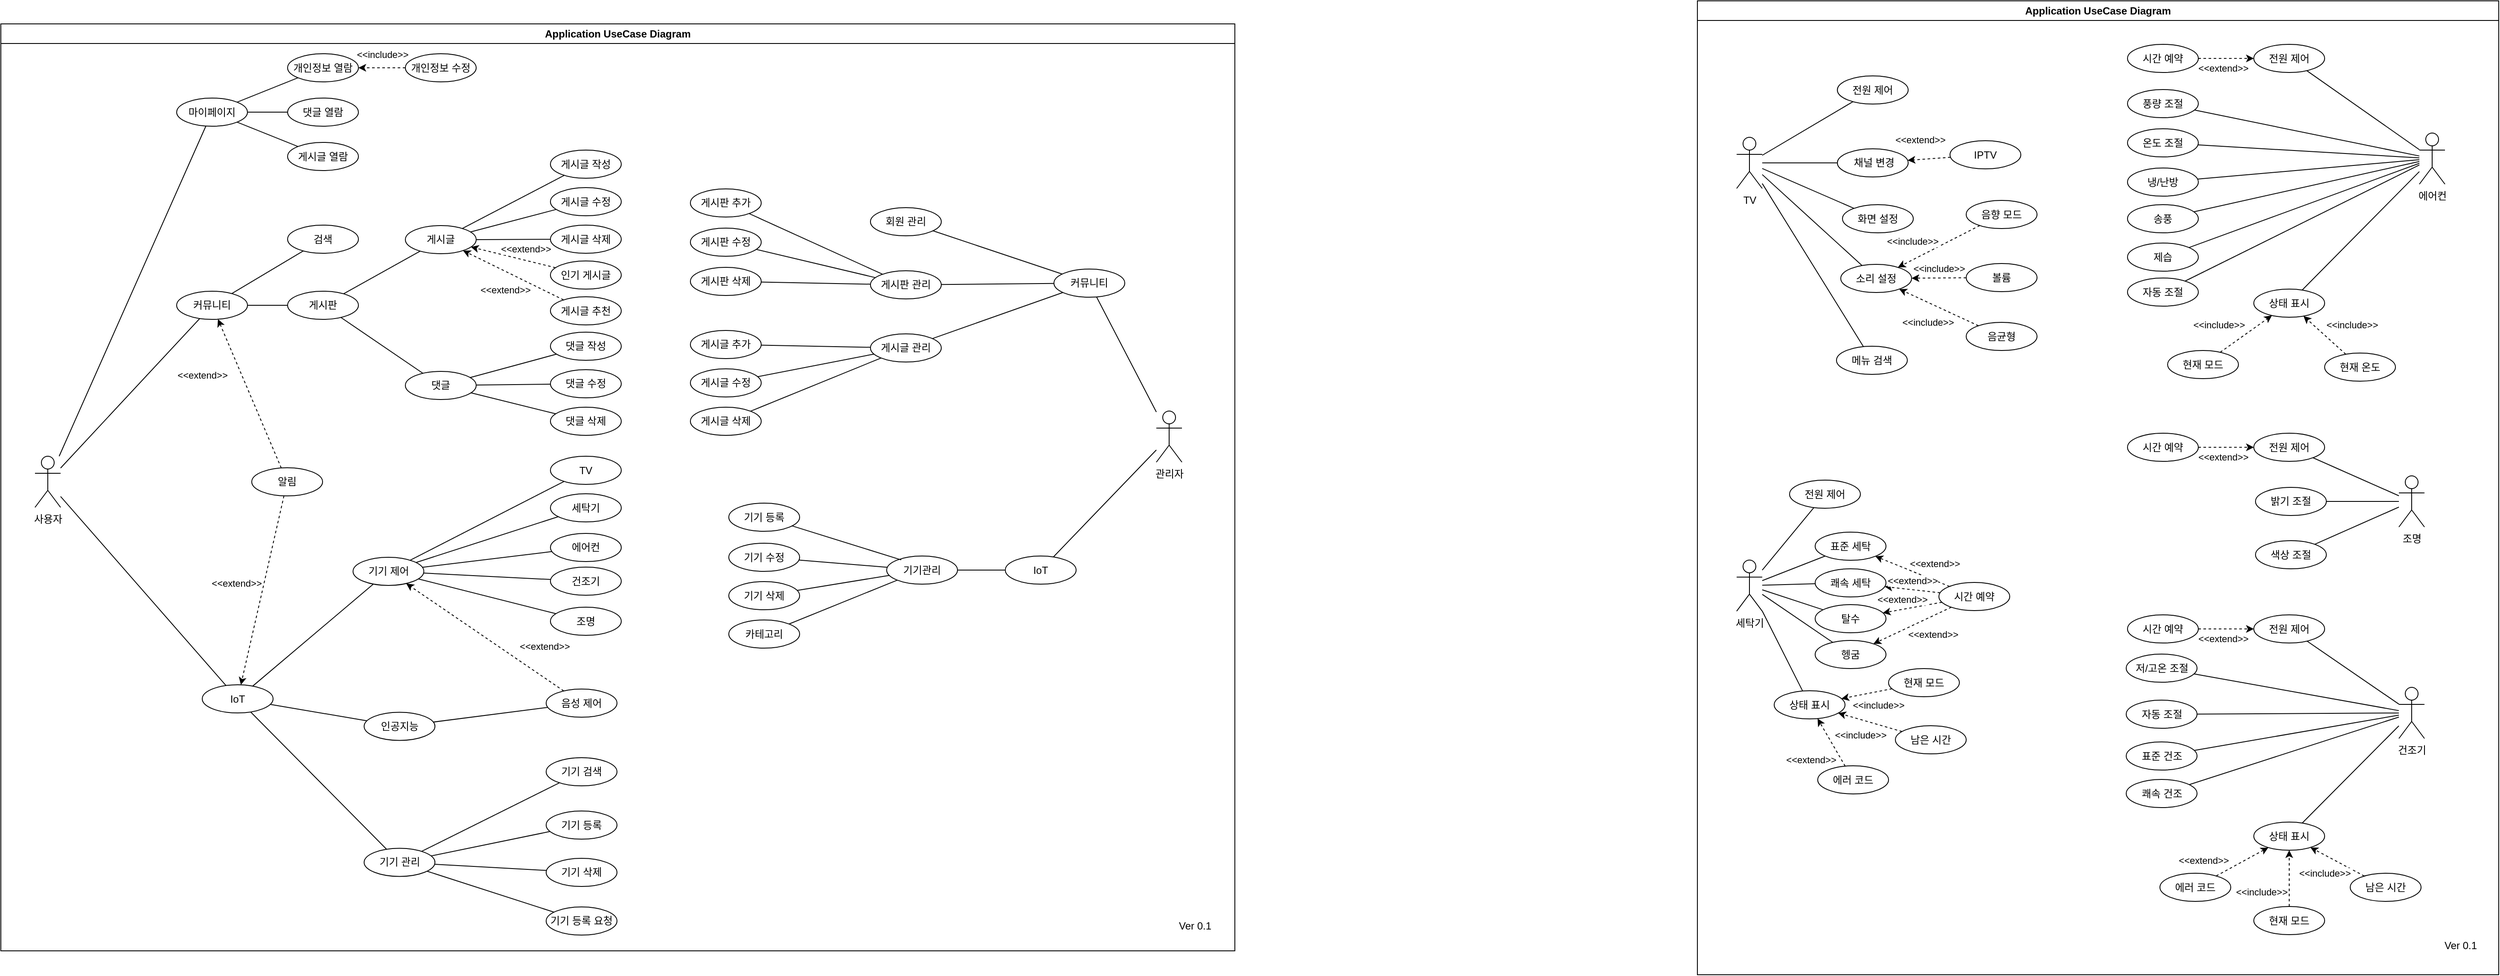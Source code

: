 <mxfile version="24.2.1" type="github">
  <diagram name="페이지-1" id="SPn03I5VUdhCUxH6A8fu">
    <mxGraphModel dx="4234" dy="1180" grid="0" gridSize="10" guides="1" tooltips="1" connect="0" arrows="1" fold="1" page="0" pageScale="1" pageWidth="827" pageHeight="1169" math="0" shadow="0">
      <root>
        <mxCell id="0" />
        <mxCell id="1" parent="0" />
        <mxCell id="YW6be6riu14FDHsjR1MI-1" value="세탁기" style="shape=umlActor;verticalLabelPosition=bottom;verticalAlign=top;html=1;outlineConnect=0;" parent="1" vertex="1">
          <mxGeometry x="-681" y="394.73" width="30" height="60" as="geometry" />
        </mxCell>
        <mxCell id="YW6be6riu14FDHsjR1MI-5" value="TV" style="shape=umlActor;verticalLabelPosition=bottom;verticalAlign=top;html=1;outlineConnect=0;" parent="1" vertex="1">
          <mxGeometry x="-681" y="-101" width="30" height="60" as="geometry" />
        </mxCell>
        <mxCell id="0zQDEEanzSZMssSfunVY-1" value="전원 제어" style="ellipse;whiteSpace=wrap;html=1;" parent="1" vertex="1">
          <mxGeometry x="-563" y="-173" width="83" height="33" as="geometry" />
        </mxCell>
        <mxCell id="0zQDEEanzSZMssSfunVY-2" value="" style="endArrow=none;html=1;rounded=0;" parent="1" source="YW6be6riu14FDHsjR1MI-5" target="0zQDEEanzSZMssSfunVY-1" edge="1">
          <mxGeometry width="50" height="50" relative="1" as="geometry">
            <mxPoint x="-475" y="136" as="sourcePoint" />
            <mxPoint x="-425" y="86" as="targetPoint" />
          </mxGeometry>
        </mxCell>
        <mxCell id="0zQDEEanzSZMssSfunVY-13" value="&amp;nbsp;채널 변경" style="ellipse;whiteSpace=wrap;html=1;" parent="1" vertex="1">
          <mxGeometry x="-563" y="-87.5" width="83" height="33" as="geometry" />
        </mxCell>
        <mxCell id="0zQDEEanzSZMssSfunVY-15" value="" style="endArrow=none;html=1;rounded=0;" parent="1" source="YW6be6riu14FDHsjR1MI-5" target="0zQDEEanzSZMssSfunVY-13" edge="1">
          <mxGeometry width="50" height="50" relative="1" as="geometry">
            <mxPoint x="-579" y="112" as="sourcePoint" />
            <mxPoint x="-529" y="62" as="targetPoint" />
          </mxGeometry>
        </mxCell>
        <mxCell id="0zQDEEanzSZMssSfunVY-17" value="IPTV" style="ellipse;whiteSpace=wrap;html=1;" parent="1" vertex="1">
          <mxGeometry x="-431" y="-97" width="83" height="33" as="geometry" />
        </mxCell>
        <mxCell id="0zQDEEanzSZMssSfunVY-19" value="&amp;lt;&amp;lt;extend&amp;gt;&amp;gt;" style="endArrow=classic;html=1;rounded=0;dashed=1;" parent="1" source="0zQDEEanzSZMssSfunVY-17" target="0zQDEEanzSZMssSfunVY-13" edge="1">
          <mxGeometry x="0.374" y="-23" width="50" height="50" relative="1" as="geometry">
            <mxPoint x="-579" y="112" as="sourcePoint" />
            <mxPoint x="-529" y="62" as="targetPoint" />
            <mxPoint as="offset" />
          </mxGeometry>
        </mxCell>
        <mxCell id="0zQDEEanzSZMssSfunVY-26" value="" style="endArrow=none;html=1;rounded=0;" parent="1" source="YW6be6riu14FDHsjR1MI-5" target="0zQDEEanzSZMssSfunVY-24" edge="1">
          <mxGeometry width="50" height="50" relative="1" as="geometry">
            <mxPoint x="-606" y="79" as="sourcePoint" />
            <mxPoint x="-446" y="36" as="targetPoint" />
          </mxGeometry>
        </mxCell>
        <mxCell id="0zQDEEanzSZMssSfunVY-27" value="" style="endArrow=none;html=1;rounded=0;" parent="1" source="YW6be6riu14FDHsjR1MI-5" target="0zQDEEanzSZMssSfunVY-22" edge="1">
          <mxGeometry width="50" height="50" relative="1" as="geometry">
            <mxPoint x="-485.757" y="38.116" as="sourcePoint" />
            <mxPoint x="-446" y="36" as="targetPoint" />
          </mxGeometry>
        </mxCell>
        <mxCell id="0zQDEEanzSZMssSfunVY-36" value="" style="endArrow=none;html=1;rounded=0;" parent="1" source="YW6be6riu14FDHsjR1MI-1" target="0zQDEEanzSZMssSfunVY-54" edge="1">
          <mxGeometry width="50" height="50" relative="1" as="geometry">
            <mxPoint x="-486.126" y="344.602" as="sourcePoint" />
            <mxPoint x="-426.115" y="332.997" as="targetPoint" />
          </mxGeometry>
        </mxCell>
        <mxCell id="0zQDEEanzSZMssSfunVY-44" value="" style="endArrow=none;html=1;rounded=0;" parent="1" source="YW6be6riu14FDHsjR1MI-5" target="0zQDEEanzSZMssSfunVY-40" edge="1">
          <mxGeometry width="50" height="50" relative="1" as="geometry">
            <mxPoint x="-488.079" y="56.282" as="sourcePoint" />
            <mxPoint x="-399" y="57" as="targetPoint" />
          </mxGeometry>
        </mxCell>
        <mxCell id="0zQDEEanzSZMssSfunVY-64" value="" style="endArrow=none;html=1;rounded=0;" parent="1" source="YW6be6riu14FDHsjR1MI-1" target="0zQDEEanzSZMssSfunVY-60" edge="1">
          <mxGeometry width="50" height="50" relative="1" as="geometry">
            <mxPoint x="-495.443" y="479.342" as="sourcePoint" />
            <mxPoint x="-417" y="441" as="targetPoint" />
          </mxGeometry>
        </mxCell>
        <mxCell id="0zQDEEanzSZMssSfunVY-65" value="" style="endArrow=none;html=1;rounded=0;" parent="1" source="YW6be6riu14FDHsjR1MI-1" target="0zQDEEanzSZMssSfunVY-61" edge="1">
          <mxGeometry width="50" height="50" relative="1" as="geometry">
            <mxPoint x="-483.568" y="487.008" as="sourcePoint" />
            <mxPoint x="-407" y="451" as="targetPoint" />
          </mxGeometry>
        </mxCell>
        <mxCell id="0zQDEEanzSZMssSfunVY-66" value="" style="endArrow=none;html=1;rounded=0;" parent="1" source="YW6be6riu14FDHsjR1MI-1" target="0zQDEEanzSZMssSfunVY-63" edge="1">
          <mxGeometry width="50" height="50" relative="1" as="geometry">
            <mxPoint x="-485.799" y="498.397" as="sourcePoint" />
            <mxPoint x="-397" y="461" as="targetPoint" />
          </mxGeometry>
        </mxCell>
        <mxCell id="0zQDEEanzSZMssSfunVY-67" value="" style="endArrow=none;html=1;rounded=0;" parent="1" source="YW6be6riu14FDHsjR1MI-1" target="0zQDEEanzSZMssSfunVY-62" edge="1">
          <mxGeometry width="50" height="50" relative="1" as="geometry">
            <mxPoint x="-497.671" y="504.415" as="sourcePoint" />
            <mxPoint x="-387" y="471" as="targetPoint" />
          </mxGeometry>
        </mxCell>
        <mxCell id="0zQDEEanzSZMssSfunVY-84" value="" style="endArrow=none;html=1;rounded=0;" parent="1" source="YW6be6riu14FDHsjR1MI-1" target="0zQDEEanzSZMssSfunVY-59" edge="1">
          <mxGeometry width="50" height="50" relative="1" as="geometry">
            <mxPoint x="-548" y="464" as="sourcePoint" />
            <mxPoint x="-498" y="414" as="targetPoint" />
          </mxGeometry>
        </mxCell>
        <mxCell id="0zQDEEanzSZMssSfunVY-85" value="Application UseCase Diagram" style="swimlane;whiteSpace=wrap;html=1;" parent="1" vertex="1">
          <mxGeometry x="-727" y="-261" width="939" height="1142" as="geometry" />
        </mxCell>
        <mxCell id="0zQDEEanzSZMssSfunVY-86" value="Ver 0.1" style="text;html=1;align=center;verticalAlign=middle;resizable=0;points=[];autosize=1;strokeColor=none;fillColor=none;" parent="0zQDEEanzSZMssSfunVY-85" vertex="1">
          <mxGeometry x="866" y="1095" width="56" height="26" as="geometry" />
        </mxCell>
        <mxCell id="YW6be6riu14FDHsjR1MI-4" value="에어컨" style="shape=umlActor;verticalLabelPosition=bottom;verticalAlign=top;html=1;outlineConnect=0;" parent="0zQDEEanzSZMssSfunVY-85" vertex="1">
          <mxGeometry x="846" y="155" width="30" height="60" as="geometry" />
        </mxCell>
        <mxCell id="dYHi77q5f8NIFPNNS61r-244" value="전원 제어" style="ellipse;whiteSpace=wrap;html=1;" parent="0zQDEEanzSZMssSfunVY-85" vertex="1">
          <mxGeometry x="652" y="51" width="83" height="33" as="geometry" />
        </mxCell>
        <mxCell id="dYHi77q5f8NIFPNNS61r-250" value="" style="endArrow=none;html=1;rounded=0;" parent="0zQDEEanzSZMssSfunVY-85" source="dYHi77q5f8NIFPNNS61r-244" target="YW6be6riu14FDHsjR1MI-4" edge="1">
          <mxGeometry width="50" height="50" relative="1" as="geometry">
            <mxPoint x="321" y="247" as="sourcePoint" />
            <mxPoint x="371" y="197" as="targetPoint" />
          </mxGeometry>
        </mxCell>
        <mxCell id="dYHi77q5f8NIFPNNS61r-251" value="온도 조절" style="ellipse;whiteSpace=wrap;html=1;" parent="0zQDEEanzSZMssSfunVY-85" vertex="1">
          <mxGeometry x="504" y="150" width="83" height="33" as="geometry" />
        </mxCell>
        <mxCell id="dYHi77q5f8NIFPNNS61r-253" value="" style="endArrow=none;html=1;rounded=0;" parent="0zQDEEanzSZMssSfunVY-85" source="dYHi77q5f8NIFPNNS61r-251" target="YW6be6riu14FDHsjR1MI-4" edge="1">
          <mxGeometry width="50" height="50" relative="1" as="geometry">
            <mxPoint x="321" y="482" as="sourcePoint" />
            <mxPoint x="659.512" y="259.475" as="targetPoint" />
          </mxGeometry>
        </mxCell>
        <mxCell id="dYHi77q5f8NIFPNNS61r-254" value="풍량 조절" style="ellipse;whiteSpace=wrap;html=1;" parent="0zQDEEanzSZMssSfunVY-85" vertex="1">
          <mxGeometry x="504" y="104" width="83" height="33" as="geometry" />
        </mxCell>
        <mxCell id="dYHi77q5f8NIFPNNS61r-255" value="" style="endArrow=none;html=1;rounded=0;" parent="0zQDEEanzSZMssSfunVY-85" source="YW6be6riu14FDHsjR1MI-4" target="dYHi77q5f8NIFPNNS61r-254" edge="1">
          <mxGeometry width="50" height="50" relative="1" as="geometry">
            <mxPoint x="649.828" y="245.22" as="sourcePoint" />
            <mxPoint x="371" y="432" as="targetPoint" />
          </mxGeometry>
        </mxCell>
        <mxCell id="dYHi77q5f8NIFPNNS61r-263" value="상태 표시" style="ellipse;whiteSpace=wrap;html=1;" parent="0zQDEEanzSZMssSfunVY-85" vertex="1">
          <mxGeometry x="652" y="338" width="83" height="33" as="geometry" />
        </mxCell>
        <mxCell id="dYHi77q5f8NIFPNNS61r-264" value="현재 모드" style="ellipse;whiteSpace=wrap;html=1;" parent="0zQDEEanzSZMssSfunVY-85" vertex="1">
          <mxGeometry x="551" y="410" width="83" height="33" as="geometry" />
        </mxCell>
        <mxCell id="dYHi77q5f8NIFPNNS61r-265" value="현재 온도" style="ellipse;whiteSpace=wrap;html=1;" parent="0zQDEEanzSZMssSfunVY-85" vertex="1">
          <mxGeometry x="735" y="413" width="83" height="33" as="geometry" />
        </mxCell>
        <mxCell id="dYHi77q5f8NIFPNNS61r-271" value="냉/난방" style="ellipse;whiteSpace=wrap;html=1;" parent="0zQDEEanzSZMssSfunVY-85" vertex="1">
          <mxGeometry x="504" y="196" width="83" height="33" as="geometry" />
        </mxCell>
        <mxCell id="0zQDEEanzSZMssSfunVY-54" value="전원 제어" style="ellipse;whiteSpace=wrap;html=1;" parent="0zQDEEanzSZMssSfunVY-85" vertex="1">
          <mxGeometry x="108" y="562" width="83" height="33" as="geometry" />
        </mxCell>
        <mxCell id="0zQDEEanzSZMssSfunVY-55" value="시간 예약" style="ellipse;whiteSpace=wrap;html=1;" parent="0zQDEEanzSZMssSfunVY-85" vertex="1">
          <mxGeometry x="283" y="682" width="83" height="33" as="geometry" />
        </mxCell>
        <mxCell id="0zQDEEanzSZMssSfunVY-60" value="표준 세탁" style="ellipse;whiteSpace=wrap;html=1;" parent="0zQDEEanzSZMssSfunVY-85" vertex="1">
          <mxGeometry x="138" y="623" width="83" height="33" as="geometry" />
        </mxCell>
        <mxCell id="0zQDEEanzSZMssSfunVY-61" value="쾌속 세탁&lt;span style=&quot;color: rgba(0, 0, 0, 0); font-family: monospace; font-size: 0px; text-align: start; text-wrap: nowrap;&quot;&gt;%3CmxGraphModel%3E%3Croot%3E%3CmxCell%20id%3D%220%22%2F%3E%3CmxCell%20id%3D%221%22%20parent%3D%220%22%2F%3E%3CmxCell%20id%3D%222%22%20value%3D%22%EC%A0%84%EC%9B%90%20%EC%A0%9C%EC%96%B4%22%20style%3D%22ellipse%3BwhiteSpace%3Dwrap%3Bhtml%3D1%3B%22%20vertex%3D%221%22%20parent%3D%221%22%3E%3CmxGeometry%20x%3D%22-563%22%20y%3D%22336.73%22%20width%3D%2283%22%20height%3D%2233%22%20as%3D%22geometry%22%2F%3E%3C%2FmxCell%3E%3C%2Froot%3E%3C%2FmxGraphModel%3E&lt;/span&gt;&lt;span style=&quot;color: rgba(0, 0, 0, 0); font-family: monospace; font-size: 0px; text-align: start; text-wrap: nowrap;&quot;&gt;%3CmxGraphModel%3E%3Croot%3E%3CmxCell%20id%3D%220%22%2F%3E%3CmxCell%20id%3D%221%22%20parent%3D%220%22%2F%3E%3CmxCell%20id%3D%222%22%20value%3D%22%EC%A0%84%EC%9B%90%20%EC%A0%9C%EC%96%B4%22%20style%3D%22ellipse%3BwhiteSpace%3Dwrap%3Bhtml%3D1%3B%22%20vertex%3D%221%22%20parent%3D%221%22%3E%3CmxGeometry%20x%3D%22-563%22%20y%3D%22336.73%22%20width%3D%2283%22%20height%3D%2233%22%20as%3D%22geometry%22%2F%3E%3C%2FmxCell%3E%3C%2Froot%3E%3C%2FmxGraphModel%3E&lt;/span&gt;" style="ellipse;whiteSpace=wrap;html=1;" parent="0zQDEEanzSZMssSfunVY-85" vertex="1">
          <mxGeometry x="138" y="666" width="83" height="33" as="geometry" />
        </mxCell>
        <mxCell id="0zQDEEanzSZMssSfunVY-62" value="헹굼" style="ellipse;whiteSpace=wrap;html=1;" parent="0zQDEEanzSZMssSfunVY-85" vertex="1">
          <mxGeometry x="138" y="750" width="83" height="33" as="geometry" />
        </mxCell>
        <mxCell id="0zQDEEanzSZMssSfunVY-63" value="탈수" style="ellipse;whiteSpace=wrap;html=1;" parent="0zQDEEanzSZMssSfunVY-85" vertex="1">
          <mxGeometry x="138" y="708" width="83" height="33" as="geometry" />
        </mxCell>
        <mxCell id="0zQDEEanzSZMssSfunVY-76" value="" style="endArrow=classic;html=1;rounded=0;dashed=1;" parent="0zQDEEanzSZMssSfunVY-85" source="0zQDEEanzSZMssSfunVY-55" target="0zQDEEanzSZMssSfunVY-60" edge="1">
          <mxGeometry width="50" height="50" relative="1" as="geometry">
            <mxPoint x="152" y="668" as="sourcePoint" />
            <mxPoint x="202" y="618" as="targetPoint" />
          </mxGeometry>
        </mxCell>
        <mxCell id="0zQDEEanzSZMssSfunVY-80" value="&amp;lt;&amp;lt;extend&amp;gt;&amp;gt;" style="edgeLabel;html=1;align=center;verticalAlign=middle;resizable=0;points=[];" parent="0zQDEEanzSZMssSfunVY-76" vertex="1" connectable="0">
          <mxGeometry x="0.122" y="5" relative="1" as="geometry">
            <mxPoint x="33" y="-12" as="offset" />
          </mxGeometry>
        </mxCell>
        <mxCell id="0zQDEEanzSZMssSfunVY-77" value="" style="endArrow=classic;html=1;rounded=0;dashed=1;" parent="0zQDEEanzSZMssSfunVY-85" source="0zQDEEanzSZMssSfunVY-55" target="0zQDEEanzSZMssSfunVY-61" edge="1">
          <mxGeometry width="50" height="50" relative="1" as="geometry">
            <mxPoint x="303" y="697" as="sourcePoint" />
            <mxPoint x="218" y="661" as="targetPoint" />
          </mxGeometry>
        </mxCell>
        <mxCell id="0zQDEEanzSZMssSfunVY-81" value="&amp;lt;&amp;lt;extend&amp;gt;&amp;gt;" style="edgeLabel;html=1;align=center;verticalAlign=middle;resizable=0;points=[];" parent="0zQDEEanzSZMssSfunVY-77" vertex="1" connectable="0">
          <mxGeometry x="-0.277" y="-1" relative="1" as="geometry">
            <mxPoint x="-9" y="-11" as="offset" />
          </mxGeometry>
        </mxCell>
        <mxCell id="0zQDEEanzSZMssSfunVY-78" value="" style="endArrow=classic;html=1;rounded=0;dashed=1;" parent="0zQDEEanzSZMssSfunVY-85" source="0zQDEEanzSZMssSfunVY-55" target="0zQDEEanzSZMssSfunVY-63" edge="1">
          <mxGeometry width="50" height="50" relative="1" as="geometry">
            <mxPoint x="313" y="707" as="sourcePoint" />
            <mxPoint x="228" y="671" as="targetPoint" />
          </mxGeometry>
        </mxCell>
        <mxCell id="0zQDEEanzSZMssSfunVY-82" value="&amp;lt;&amp;lt;extend&amp;gt;&amp;gt;" style="edgeLabel;html=1;align=center;verticalAlign=middle;resizable=0;points=[];" parent="0zQDEEanzSZMssSfunVY-78" vertex="1" connectable="0">
          <mxGeometry x="0.045" y="3" relative="1" as="geometry">
            <mxPoint x="-11" y="-13" as="offset" />
          </mxGeometry>
        </mxCell>
        <mxCell id="0zQDEEanzSZMssSfunVY-79" value="" style="endArrow=classic;html=1;rounded=0;dashed=1;" parent="0zQDEEanzSZMssSfunVY-85" source="0zQDEEanzSZMssSfunVY-55" target="0zQDEEanzSZMssSfunVY-62" edge="1">
          <mxGeometry width="50" height="50" relative="1" as="geometry">
            <mxPoint x="323" y="717" as="sourcePoint" />
            <mxPoint x="238" y="681" as="targetPoint" />
          </mxGeometry>
        </mxCell>
        <mxCell id="0zQDEEanzSZMssSfunVY-83" value="&amp;lt;&amp;lt;extend&amp;gt;&amp;gt;" style="edgeLabel;html=1;align=center;verticalAlign=middle;resizable=0;points=[];" parent="0zQDEEanzSZMssSfunVY-79" vertex="1" connectable="0">
          <mxGeometry x="-0.194" y="5" relative="1" as="geometry">
            <mxPoint x="13" y="10" as="offset" />
          </mxGeometry>
        </mxCell>
        <mxCell id="0zQDEEanzSZMssSfunVY-24" value="메뉴 검색" style="ellipse;whiteSpace=wrap;html=1;" parent="0zQDEEanzSZMssSfunVY-85" vertex="1">
          <mxGeometry x="163" y="405" width="83" height="33" as="geometry" />
        </mxCell>
        <mxCell id="0zQDEEanzSZMssSfunVY-22" value="화면 설정" style="ellipse;whiteSpace=wrap;html=1;" parent="0zQDEEanzSZMssSfunVY-85" vertex="1">
          <mxGeometry x="170" y="239" width="83" height="33" as="geometry" />
        </mxCell>
        <mxCell id="0zQDEEanzSZMssSfunVY-40" value="소리 설정" style="ellipse;whiteSpace=wrap;html=1;" parent="0zQDEEanzSZMssSfunVY-85" vertex="1">
          <mxGeometry x="168" y="309" width="83" height="33" as="geometry" />
        </mxCell>
        <mxCell id="0zQDEEanzSZMssSfunVY-41" value="음향 모드" style="ellipse;whiteSpace=wrap;html=1;" parent="0zQDEEanzSZMssSfunVY-85" vertex="1">
          <mxGeometry x="315" y="234" width="83" height="33" as="geometry" />
        </mxCell>
        <mxCell id="0zQDEEanzSZMssSfunVY-42" value="볼륨" style="ellipse;whiteSpace=wrap;html=1;" parent="0zQDEEanzSZMssSfunVY-85" vertex="1">
          <mxGeometry x="315" y="308" width="83" height="33" as="geometry" />
        </mxCell>
        <mxCell id="0zQDEEanzSZMssSfunVY-43" value="음균형" style="ellipse;whiteSpace=wrap;html=1;" parent="0zQDEEanzSZMssSfunVY-85" vertex="1">
          <mxGeometry x="315" y="377" width="83" height="33" as="geometry" />
        </mxCell>
        <mxCell id="0zQDEEanzSZMssSfunVY-45" value="" style="endArrow=classic;html=1;rounded=0;dashed=1;" parent="0zQDEEanzSZMssSfunVY-85" source="0zQDEEanzSZMssSfunVY-41" target="0zQDEEanzSZMssSfunVY-40" edge="1">
          <mxGeometry width="50" height="50" relative="1" as="geometry">
            <mxPoint x="152" y="347" as="sourcePoint" />
            <mxPoint x="202" y="297" as="targetPoint" />
          </mxGeometry>
        </mxCell>
        <mxCell id="0zQDEEanzSZMssSfunVY-49" value="&amp;lt;&amp;lt;include&amp;gt;&amp;gt;" style="edgeLabel;html=1;align=center;verticalAlign=middle;resizable=0;points=[];" parent="0zQDEEanzSZMssSfunVY-45" vertex="1" connectable="0">
          <mxGeometry x="0.323" y="3" relative="1" as="geometry">
            <mxPoint x="-17" y="-17" as="offset" />
          </mxGeometry>
        </mxCell>
        <mxCell id="0zQDEEanzSZMssSfunVY-47" value="" style="endArrow=classic;html=1;rounded=0;dashed=1;" parent="0zQDEEanzSZMssSfunVY-85" source="0zQDEEanzSZMssSfunVY-43" target="0zQDEEanzSZMssSfunVY-40" edge="1">
          <mxGeometry width="50" height="50" relative="1" as="geometry">
            <mxPoint x="152" y="347" as="sourcePoint" />
            <mxPoint x="202" y="297" as="targetPoint" />
          </mxGeometry>
        </mxCell>
        <mxCell id="0zQDEEanzSZMssSfunVY-52" value="&amp;lt;&amp;lt;include&amp;gt;&amp;gt;" style="edgeLabel;html=1;align=center;verticalAlign=middle;resizable=0;points=[];" parent="0zQDEEanzSZMssSfunVY-47" vertex="1" connectable="0">
          <mxGeometry x="-0.21" y="3" relative="1" as="geometry">
            <mxPoint x="-22" y="10" as="offset" />
          </mxGeometry>
        </mxCell>
        <mxCell id="0zQDEEanzSZMssSfunVY-50" value="" style="endArrow=classic;html=1;rounded=0;dashed=1;" parent="0zQDEEanzSZMssSfunVY-85" source="0zQDEEanzSZMssSfunVY-42" target="0zQDEEanzSZMssSfunVY-40" edge="1">
          <mxGeometry width="50" height="50" relative="1" as="geometry">
            <mxPoint x="152" y="348" as="sourcePoint" />
            <mxPoint x="202" y="298" as="targetPoint" />
          </mxGeometry>
        </mxCell>
        <mxCell id="0zQDEEanzSZMssSfunVY-51" value="&amp;lt;&amp;lt;include&amp;gt;&amp;gt;" style="edgeLabel;html=1;align=center;verticalAlign=middle;resizable=0;points=[];" parent="0zQDEEanzSZMssSfunVY-50" vertex="1" connectable="0">
          <mxGeometry x="-0.176" y="5" relative="1" as="geometry">
            <mxPoint x="-6" y="-16" as="offset" />
          </mxGeometry>
        </mxCell>
        <mxCell id="0zQDEEanzSZMssSfunVY-71" value="에러 코드" style="ellipse;whiteSpace=wrap;html=1;" parent="0zQDEEanzSZMssSfunVY-85" vertex="1">
          <mxGeometry x="141" y="897" width="83" height="33" as="geometry" />
        </mxCell>
        <mxCell id="0zQDEEanzSZMssSfunVY-59" value="상태 표시" style="ellipse;whiteSpace=wrap;html=1;" parent="0zQDEEanzSZMssSfunVY-85" vertex="1">
          <mxGeometry x="90" y="809" width="83" height="33" as="geometry" />
        </mxCell>
        <mxCell id="0zQDEEanzSZMssSfunVY-74" value="" style="endArrow=classic;html=1;rounded=0;dashed=1;" parent="0zQDEEanzSZMssSfunVY-85" source="0zQDEEanzSZMssSfunVY-71" target="0zQDEEanzSZMssSfunVY-59" edge="1">
          <mxGeometry width="50" height="50" relative="1" as="geometry">
            <mxPoint x="222" y="766" as="sourcePoint" />
            <mxPoint x="272" y="716" as="targetPoint" />
          </mxGeometry>
        </mxCell>
        <mxCell id="0zQDEEanzSZMssSfunVY-75" value="&amp;lt;&amp;lt;extend&amp;gt;&amp;gt;" style="edgeLabel;html=1;align=center;verticalAlign=middle;resizable=0;points=[];" parent="0zQDEEanzSZMssSfunVY-74" vertex="1" connectable="0">
          <mxGeometry x="-0.421" y="1" relative="1" as="geometry">
            <mxPoint x="-30" y="8" as="offset" />
          </mxGeometry>
        </mxCell>
        <mxCell id="0zQDEEanzSZMssSfunVY-69" value="현재 모드" style="ellipse;whiteSpace=wrap;html=1;" parent="0zQDEEanzSZMssSfunVY-85" vertex="1">
          <mxGeometry x="224" y="783" width="83" height="33" as="geometry" />
        </mxCell>
        <mxCell id="0zQDEEanzSZMssSfunVY-70" value="남은 시간" style="ellipse;whiteSpace=wrap;html=1;" parent="0zQDEEanzSZMssSfunVY-85" vertex="1">
          <mxGeometry x="232" y="850" width="83" height="33" as="geometry" />
        </mxCell>
        <mxCell id="dYHi77q5f8NIFPNNS61r-273" value="" style="endArrow=classic;html=1;rounded=0;dashed=1;" parent="0zQDEEanzSZMssSfunVY-85" source="0zQDEEanzSZMssSfunVY-70" target="0zQDEEanzSZMssSfunVY-59" edge="1">
          <mxGeometry width="50" height="50" relative="1" as="geometry">
            <mxPoint x="479" y="635" as="sourcePoint" />
            <mxPoint x="529" y="585" as="targetPoint" />
          </mxGeometry>
        </mxCell>
        <mxCell id="dYHi77q5f8NIFPNNS61r-276" value="&amp;lt;&amp;lt;include&amp;gt;&amp;gt;" style="edgeLabel;html=1;align=center;verticalAlign=middle;resizable=0;points=[];" parent="dYHi77q5f8NIFPNNS61r-273" vertex="1" connectable="0">
          <mxGeometry x="0.071" relative="1" as="geometry">
            <mxPoint x="-9" y="15" as="offset" />
          </mxGeometry>
        </mxCell>
        <mxCell id="dYHi77q5f8NIFPNNS61r-274" value="" style="endArrow=classic;html=1;rounded=0;dashed=1;" parent="0zQDEEanzSZMssSfunVY-85" source="0zQDEEanzSZMssSfunVY-69" target="0zQDEEanzSZMssSfunVY-59" edge="1">
          <mxGeometry width="50" height="50" relative="1" as="geometry">
            <mxPoint x="479" y="635" as="sourcePoint" />
            <mxPoint x="529" y="585" as="targetPoint" />
          </mxGeometry>
        </mxCell>
        <mxCell id="dYHi77q5f8NIFPNNS61r-275" value="&amp;lt;&amp;lt;include&amp;gt;&amp;gt;" style="edgeLabel;html=1;align=center;verticalAlign=middle;resizable=0;points=[];" parent="dYHi77q5f8NIFPNNS61r-274" vertex="1" connectable="0">
          <mxGeometry x="-0.026" relative="1" as="geometry">
            <mxPoint x="13" y="13" as="offset" />
          </mxGeometry>
        </mxCell>
        <mxCell id="dYHi77q5f8NIFPNNS61r-279" value="제습" style="ellipse;whiteSpace=wrap;html=1;" parent="0zQDEEanzSZMssSfunVY-85" vertex="1">
          <mxGeometry x="504" y="284" width="83" height="33" as="geometry" />
        </mxCell>
        <mxCell id="dYHi77q5f8NIFPNNS61r-278" value="송풍" style="ellipse;whiteSpace=wrap;html=1;" parent="0zQDEEanzSZMssSfunVY-85" vertex="1">
          <mxGeometry x="504" y="239" width="83" height="33" as="geometry" />
        </mxCell>
        <mxCell id="dYHi77q5f8NIFPNNS61r-277" value="자동 조절" style="ellipse;whiteSpace=wrap;html=1;" parent="0zQDEEanzSZMssSfunVY-85" vertex="1">
          <mxGeometry x="504" y="325" width="83" height="33" as="geometry" />
        </mxCell>
        <mxCell id="dYHi77q5f8NIFPNNS61r-280" value="" style="endArrow=none;html=1;rounded=0;" parent="0zQDEEanzSZMssSfunVY-85" source="dYHi77q5f8NIFPNNS61r-263" target="YW6be6riu14FDHsjR1MI-4" edge="1">
          <mxGeometry width="50" height="50" relative="1" as="geometry">
            <mxPoint x="217" y="437" as="sourcePoint" />
            <mxPoint x="267" y="387" as="targetPoint" />
          </mxGeometry>
        </mxCell>
        <mxCell id="dYHi77q5f8NIFPNNS61r-281" value="" style="endArrow=none;html=1;rounded=0;" parent="0zQDEEanzSZMssSfunVY-85" source="dYHi77q5f8NIFPNNS61r-277" target="YW6be6riu14FDHsjR1MI-4" edge="1">
          <mxGeometry width="50" height="50" relative="1" as="geometry">
            <mxPoint x="217" y="437" as="sourcePoint" />
            <mxPoint x="267" y="387" as="targetPoint" />
          </mxGeometry>
        </mxCell>
        <mxCell id="dYHi77q5f8NIFPNNS61r-286" value="" style="endArrow=none;html=1;rounded=0;" parent="0zQDEEanzSZMssSfunVY-85" source="YW6be6riu14FDHsjR1MI-4" target="dYHi77q5f8NIFPNNS61r-279" edge="1">
          <mxGeometry width="50" height="50" relative="1" as="geometry">
            <mxPoint x="247" y="467" as="sourcePoint" />
            <mxPoint x="297" y="417" as="targetPoint" />
          </mxGeometry>
        </mxCell>
        <mxCell id="dYHi77q5f8NIFPNNS61r-285" value="" style="endArrow=none;html=1;rounded=0;" parent="0zQDEEanzSZMssSfunVY-85" source="YW6be6riu14FDHsjR1MI-4" target="dYHi77q5f8NIFPNNS61r-278" edge="1">
          <mxGeometry width="50" height="50" relative="1" as="geometry">
            <mxPoint x="237" y="457" as="sourcePoint" />
            <mxPoint x="287" y="407" as="targetPoint" />
          </mxGeometry>
        </mxCell>
        <mxCell id="dYHi77q5f8NIFPNNS61r-284" value="" style="endArrow=none;html=1;rounded=0;" parent="0zQDEEanzSZMssSfunVY-85" source="YW6be6riu14FDHsjR1MI-4" target="dYHi77q5f8NIFPNNS61r-271" edge="1">
          <mxGeometry width="50" height="50" relative="1" as="geometry">
            <mxPoint x="227" y="447" as="sourcePoint" />
            <mxPoint x="277" y="397" as="targetPoint" />
          </mxGeometry>
        </mxCell>
        <mxCell id="dYHi77q5f8NIFPNNS61r-287" value="" style="endArrow=classic;html=1;rounded=0;dashed=1;" parent="0zQDEEanzSZMssSfunVY-85" source="dYHi77q5f8NIFPNNS61r-264" target="dYHi77q5f8NIFPNNS61r-263" edge="1">
          <mxGeometry width="50" height="50" relative="1" as="geometry">
            <mxPoint x="217" y="437" as="sourcePoint" />
            <mxPoint x="267" y="387" as="targetPoint" />
          </mxGeometry>
        </mxCell>
        <mxCell id="dYHi77q5f8NIFPNNS61r-290" value="&amp;lt;&amp;lt;include&amp;gt;&amp;gt;" style="edgeLabel;html=1;align=center;verticalAlign=middle;resizable=0;points=[];" parent="dYHi77q5f8NIFPNNS61r-287" vertex="1" connectable="0">
          <mxGeometry x="0.363" y="-1" relative="1" as="geometry">
            <mxPoint x="-44" y="-4" as="offset" />
          </mxGeometry>
        </mxCell>
        <mxCell id="dYHi77q5f8NIFPNNS61r-288" value="" style="endArrow=classic;html=1;rounded=0;dashed=1;" parent="0zQDEEanzSZMssSfunVY-85" source="dYHi77q5f8NIFPNNS61r-265" target="dYHi77q5f8NIFPNNS61r-263" edge="1">
          <mxGeometry width="50" height="50" relative="1" as="geometry">
            <mxPoint x="217" y="437" as="sourcePoint" />
            <mxPoint x="267" y="387" as="targetPoint" />
          </mxGeometry>
        </mxCell>
        <mxCell id="dYHi77q5f8NIFPNNS61r-289" value="&amp;lt;&amp;lt;include&amp;gt;&amp;gt;" style="edgeLabel;html=1;align=center;verticalAlign=middle;resizable=0;points=[];" parent="dYHi77q5f8NIFPNNS61r-288" vertex="1" connectable="0">
          <mxGeometry x="0.16" y="-6" relative="1" as="geometry">
            <mxPoint x="32" y="-4" as="offset" />
          </mxGeometry>
        </mxCell>
        <mxCell id="dYHi77q5f8NIFPNNS61r-291" value="시간 예약" style="ellipse;whiteSpace=wrap;html=1;" parent="0zQDEEanzSZMssSfunVY-85" vertex="1">
          <mxGeometry x="504" y="51" width="83" height="33" as="geometry" />
        </mxCell>
        <mxCell id="dYHi77q5f8NIFPNNS61r-292" value="" style="endArrow=classic;html=1;rounded=0;dashed=1;" parent="0zQDEEanzSZMssSfunVY-85" source="dYHi77q5f8NIFPNNS61r-291" target="dYHi77q5f8NIFPNNS61r-244" edge="1">
          <mxGeometry width="50" height="50" relative="1" as="geometry">
            <mxPoint x="217" y="555" as="sourcePoint" />
            <mxPoint x="267" y="505" as="targetPoint" />
          </mxGeometry>
        </mxCell>
        <mxCell id="dYHi77q5f8NIFPNNS61r-293" value="&amp;lt;&amp;lt;extend&amp;gt;&amp;gt;" style="edgeLabel;html=1;align=center;verticalAlign=middle;resizable=0;points=[];" parent="dYHi77q5f8NIFPNNS61r-292" vertex="1" connectable="0">
          <mxGeometry x="-0.39" y="-3" relative="1" as="geometry">
            <mxPoint x="9" y="8" as="offset" />
          </mxGeometry>
        </mxCell>
        <mxCell id="dYHi77q5f8NIFPNNS61r-295" value="조명" style="shape=umlActor;verticalLabelPosition=bottom;verticalAlign=top;html=1;outlineConnect=0;" parent="0zQDEEanzSZMssSfunVY-85" vertex="1">
          <mxGeometry x="822" y="557" width="30" height="60" as="geometry" />
        </mxCell>
        <mxCell id="dYHi77q5f8NIFPNNS61r-296" value="전원 제어" style="ellipse;whiteSpace=wrap;html=1;" parent="0zQDEEanzSZMssSfunVY-85" vertex="1">
          <mxGeometry x="652" y="507" width="83" height="33" as="geometry" />
        </mxCell>
        <mxCell id="dYHi77q5f8NIFPNNS61r-297" value="시간 예약" style="ellipse;whiteSpace=wrap;html=1;" parent="0zQDEEanzSZMssSfunVY-85" vertex="1">
          <mxGeometry x="504" y="507" width="83" height="33" as="geometry" />
        </mxCell>
        <mxCell id="dYHi77q5f8NIFPNNS61r-298" value="" style="endArrow=classic;html=1;rounded=0;dashed=1;" parent="0zQDEEanzSZMssSfunVY-85" source="dYHi77q5f8NIFPNNS61r-297" target="dYHi77q5f8NIFPNNS61r-296" edge="1">
          <mxGeometry width="50" height="50" relative="1" as="geometry">
            <mxPoint x="217" y="1011" as="sourcePoint" />
            <mxPoint x="267" y="961" as="targetPoint" />
          </mxGeometry>
        </mxCell>
        <mxCell id="dYHi77q5f8NIFPNNS61r-299" value="&amp;lt;&amp;lt;extend&amp;gt;&amp;gt;" style="edgeLabel;html=1;align=center;verticalAlign=middle;resizable=0;points=[];" parent="dYHi77q5f8NIFPNNS61r-298" vertex="1" connectable="0">
          <mxGeometry x="-0.39" y="-3" relative="1" as="geometry">
            <mxPoint x="9" y="8" as="offset" />
          </mxGeometry>
        </mxCell>
        <mxCell id="dYHi77q5f8NIFPNNS61r-300" value="" style="endArrow=none;html=1;rounded=0;" parent="0zQDEEanzSZMssSfunVY-85" source="dYHi77q5f8NIFPNNS61r-296" target="dYHi77q5f8NIFPNNS61r-295" edge="1">
          <mxGeometry width="50" height="50" relative="1" as="geometry">
            <mxPoint x="327" y="361" as="sourcePoint" />
            <mxPoint x="377" y="311" as="targetPoint" />
          </mxGeometry>
        </mxCell>
        <mxCell id="dYHi77q5f8NIFPNNS61r-301" value="밝기 조절" style="ellipse;whiteSpace=wrap;html=1;" parent="0zQDEEanzSZMssSfunVY-85" vertex="1">
          <mxGeometry x="654" y="570.5" width="83" height="33" as="geometry" />
        </mxCell>
        <mxCell id="dYHi77q5f8NIFPNNS61r-302" value="색상 조절" style="ellipse;whiteSpace=wrap;html=1;" parent="0zQDEEanzSZMssSfunVY-85" vertex="1">
          <mxGeometry x="654" y="633" width="83" height="33" as="geometry" />
        </mxCell>
        <mxCell id="dYHi77q5f8NIFPNNS61r-303" value="" style="endArrow=none;html=1;rounded=0;" parent="0zQDEEanzSZMssSfunVY-85" source="dYHi77q5f8NIFPNNS61r-301" target="dYHi77q5f8NIFPNNS61r-295" edge="1">
          <mxGeometry width="50" height="50" relative="1" as="geometry">
            <mxPoint x="368" y="615" as="sourcePoint" />
            <mxPoint x="418" y="565" as="targetPoint" />
          </mxGeometry>
        </mxCell>
        <mxCell id="dYHi77q5f8NIFPNNS61r-304" value="" style="endArrow=none;html=1;rounded=0;" parent="0zQDEEanzSZMssSfunVY-85" source="dYHi77q5f8NIFPNNS61r-302" target="dYHi77q5f8NIFPNNS61r-295" edge="1">
          <mxGeometry width="50" height="50" relative="1" as="geometry">
            <mxPoint x="368" y="615" as="sourcePoint" />
            <mxPoint x="418" y="565" as="targetPoint" />
          </mxGeometry>
        </mxCell>
        <mxCell id="dYHi77q5f8NIFPNNS61r-305" value="건조기" style="shape=umlActor;verticalLabelPosition=bottom;verticalAlign=top;html=1;outlineConnect=0;" parent="0zQDEEanzSZMssSfunVY-85" vertex="1">
          <mxGeometry x="822" y="805" width="30" height="60" as="geometry" />
        </mxCell>
        <mxCell id="0Bvt2NY_jlUfDVu7JMaP-1" value="전원 제어" style="ellipse;whiteSpace=wrap;html=1;" parent="0zQDEEanzSZMssSfunVY-85" vertex="1">
          <mxGeometry x="652" y="720" width="83" height="33" as="geometry" />
        </mxCell>
        <mxCell id="0Bvt2NY_jlUfDVu7JMaP-2" value="시간 예약" style="ellipse;whiteSpace=wrap;html=1;" parent="0zQDEEanzSZMssSfunVY-85" vertex="1">
          <mxGeometry x="504" y="720" width="83" height="33" as="geometry" />
        </mxCell>
        <mxCell id="0Bvt2NY_jlUfDVu7JMaP-3" value="" style="endArrow=classic;html=1;rounded=0;dashed=1;" parent="0zQDEEanzSZMssSfunVY-85" source="0Bvt2NY_jlUfDVu7JMaP-2" target="0Bvt2NY_jlUfDVu7JMaP-1" edge="1">
          <mxGeometry width="50" height="50" relative="1" as="geometry">
            <mxPoint x="217" y="1224" as="sourcePoint" />
            <mxPoint x="267" y="1174" as="targetPoint" />
          </mxGeometry>
        </mxCell>
        <mxCell id="0Bvt2NY_jlUfDVu7JMaP-4" value="&amp;lt;&amp;lt;extend&amp;gt;&amp;gt;" style="edgeLabel;html=1;align=center;verticalAlign=middle;resizable=0;points=[];" parent="0Bvt2NY_jlUfDVu7JMaP-3" vertex="1" connectable="0">
          <mxGeometry x="-0.39" y="-3" relative="1" as="geometry">
            <mxPoint x="9" y="8" as="offset" />
          </mxGeometry>
        </mxCell>
        <mxCell id="0Bvt2NY_jlUfDVu7JMaP-5" value="저/고온 조절" style="ellipse;whiteSpace=wrap;html=1;" parent="0zQDEEanzSZMssSfunVY-85" vertex="1">
          <mxGeometry x="502.5" y="766" width="83" height="33" as="geometry" />
        </mxCell>
        <mxCell id="0Bvt2NY_jlUfDVu7JMaP-6" value="자동 조절" style="ellipse;whiteSpace=wrap;html=1;" parent="0zQDEEanzSZMssSfunVY-85" vertex="1">
          <mxGeometry x="502.5" y="820" width="83" height="33" as="geometry" />
        </mxCell>
        <mxCell id="0Bvt2NY_jlUfDVu7JMaP-7" value="표준 건조" style="ellipse;whiteSpace=wrap;html=1;" parent="0zQDEEanzSZMssSfunVY-85" vertex="1">
          <mxGeometry x="502.5" y="869" width="83" height="33" as="geometry" />
        </mxCell>
        <mxCell id="0Bvt2NY_jlUfDVu7JMaP-8" value="에러 코드" style="ellipse;whiteSpace=wrap;html=1;" parent="0zQDEEanzSZMssSfunVY-85" vertex="1">
          <mxGeometry x="542" y="1023" width="83" height="33" as="geometry" />
        </mxCell>
        <mxCell id="0Bvt2NY_jlUfDVu7JMaP-9" value="상태 표시" style="ellipse;whiteSpace=wrap;html=1;" parent="0zQDEEanzSZMssSfunVY-85" vertex="1">
          <mxGeometry x="652" y="963" width="83" height="33" as="geometry" />
        </mxCell>
        <mxCell id="0Bvt2NY_jlUfDVu7JMaP-10" value="" style="endArrow=classic;html=1;rounded=0;dashed=1;" parent="0zQDEEanzSZMssSfunVY-85" source="0Bvt2NY_jlUfDVu7JMaP-8" target="0Bvt2NY_jlUfDVu7JMaP-9" edge="1">
          <mxGeometry width="50" height="50" relative="1" as="geometry">
            <mxPoint x="435" y="872" as="sourcePoint" />
            <mxPoint x="485" y="822" as="targetPoint" />
          </mxGeometry>
        </mxCell>
        <mxCell id="0Bvt2NY_jlUfDVu7JMaP-11" value="&amp;lt;&amp;lt;extend&amp;gt;&amp;gt;" style="edgeLabel;html=1;align=center;verticalAlign=middle;resizable=0;points=[];" parent="0Bvt2NY_jlUfDVu7JMaP-10" vertex="1" connectable="0">
          <mxGeometry x="-0.421" y="1" relative="1" as="geometry">
            <mxPoint x="-32" y="-8" as="offset" />
          </mxGeometry>
        </mxCell>
        <mxCell id="0Bvt2NY_jlUfDVu7JMaP-12" value="현재 모드" style="ellipse;whiteSpace=wrap;html=1;" parent="0zQDEEanzSZMssSfunVY-85" vertex="1">
          <mxGeometry x="652" y="1062" width="83" height="33" as="geometry" />
        </mxCell>
        <mxCell id="0Bvt2NY_jlUfDVu7JMaP-13" value="남은 시간" style="ellipse;whiteSpace=wrap;html=1;" parent="0zQDEEanzSZMssSfunVY-85" vertex="1">
          <mxGeometry x="765" y="1023" width="83" height="33" as="geometry" />
        </mxCell>
        <mxCell id="0Bvt2NY_jlUfDVu7JMaP-14" value="" style="endArrow=classic;html=1;rounded=0;dashed=1;" parent="0zQDEEanzSZMssSfunVY-85" source="0Bvt2NY_jlUfDVu7JMaP-13" target="0Bvt2NY_jlUfDVu7JMaP-9" edge="1">
          <mxGeometry width="50" height="50" relative="1" as="geometry">
            <mxPoint x="772" y="668" as="sourcePoint" />
            <mxPoint x="822" y="618" as="targetPoint" />
          </mxGeometry>
        </mxCell>
        <mxCell id="0Bvt2NY_jlUfDVu7JMaP-15" value="&amp;lt;&amp;lt;include&amp;gt;&amp;gt;" style="edgeLabel;html=1;align=center;verticalAlign=middle;resizable=0;points=[];" parent="0Bvt2NY_jlUfDVu7JMaP-14" vertex="1" connectable="0">
          <mxGeometry x="0.071" relative="1" as="geometry">
            <mxPoint x="-13" y="15" as="offset" />
          </mxGeometry>
        </mxCell>
        <mxCell id="0Bvt2NY_jlUfDVu7JMaP-16" value="" style="endArrow=classic;html=1;rounded=0;dashed=1;" parent="0zQDEEanzSZMssSfunVY-85" source="0Bvt2NY_jlUfDVu7JMaP-12" target="0Bvt2NY_jlUfDVu7JMaP-9" edge="1">
          <mxGeometry width="50" height="50" relative="1" as="geometry">
            <mxPoint x="772" y="668" as="sourcePoint" />
            <mxPoint x="822" y="618" as="targetPoint" />
          </mxGeometry>
        </mxCell>
        <mxCell id="0Bvt2NY_jlUfDVu7JMaP-17" value="&amp;lt;&amp;lt;include&amp;gt;&amp;gt;" style="edgeLabel;html=1;align=center;verticalAlign=middle;resizable=0;points=[];" parent="0Bvt2NY_jlUfDVu7JMaP-16" vertex="1" connectable="0">
          <mxGeometry x="-0.026" relative="1" as="geometry">
            <mxPoint x="-33" y="15" as="offset" />
          </mxGeometry>
        </mxCell>
        <mxCell id="0Bvt2NY_jlUfDVu7JMaP-18" value="쾌속 건조" style="ellipse;whiteSpace=wrap;html=1;" parent="0zQDEEanzSZMssSfunVY-85" vertex="1">
          <mxGeometry x="502.5" y="913" width="83" height="33" as="geometry" />
        </mxCell>
        <mxCell id="0Bvt2NY_jlUfDVu7JMaP-24" value="" style="endArrow=none;html=1;rounded=0;" parent="0zQDEEanzSZMssSfunVY-85" source="0Bvt2NY_jlUfDVu7JMaP-9" target="dYHi77q5f8NIFPNNS61r-305" edge="1">
          <mxGeometry width="50" height="50" relative="1" as="geometry">
            <mxPoint x="556" y="888" as="sourcePoint" />
            <mxPoint x="606" y="838" as="targetPoint" />
          </mxGeometry>
        </mxCell>
        <mxCell id="0Bvt2NY_jlUfDVu7JMaP-23" value="" style="endArrow=none;html=1;rounded=0;" parent="0zQDEEanzSZMssSfunVY-85" source="0Bvt2NY_jlUfDVu7JMaP-7" target="dYHi77q5f8NIFPNNS61r-305" edge="1">
          <mxGeometry width="50" height="50" relative="1" as="geometry">
            <mxPoint x="546" y="878" as="sourcePoint" />
            <mxPoint x="596" y="828" as="targetPoint" />
          </mxGeometry>
        </mxCell>
        <mxCell id="0Bvt2NY_jlUfDVu7JMaP-22" value="" style="endArrow=none;html=1;rounded=0;" parent="0zQDEEanzSZMssSfunVY-85" source="0Bvt2NY_jlUfDVu7JMaP-6" target="dYHi77q5f8NIFPNNS61r-305" edge="1">
          <mxGeometry width="50" height="50" relative="1" as="geometry">
            <mxPoint x="536" y="868" as="sourcePoint" />
            <mxPoint x="586" y="818" as="targetPoint" />
          </mxGeometry>
        </mxCell>
        <mxCell id="0Bvt2NY_jlUfDVu7JMaP-21" value="" style="endArrow=none;html=1;rounded=0;" parent="0zQDEEanzSZMssSfunVY-85" source="0Bvt2NY_jlUfDVu7JMaP-5" target="dYHi77q5f8NIFPNNS61r-305" edge="1">
          <mxGeometry width="50" height="50" relative="1" as="geometry">
            <mxPoint x="526" y="858" as="sourcePoint" />
            <mxPoint x="576" y="808" as="targetPoint" />
          </mxGeometry>
        </mxCell>
        <mxCell id="0Bvt2NY_jlUfDVu7JMaP-20" value="" style="endArrow=none;html=1;rounded=0;" parent="0zQDEEanzSZMssSfunVY-85" source="0Bvt2NY_jlUfDVu7JMaP-1" target="dYHi77q5f8NIFPNNS61r-305" edge="1">
          <mxGeometry width="50" height="50" relative="1" as="geometry">
            <mxPoint x="516" y="848" as="sourcePoint" />
            <mxPoint x="566" y="798" as="targetPoint" />
          </mxGeometry>
        </mxCell>
        <mxCell id="0Bvt2NY_jlUfDVu7JMaP-25" value="" style="endArrow=none;html=1;rounded=0;" parent="0zQDEEanzSZMssSfunVY-85" source="dYHi77q5f8NIFPNNS61r-305" target="0Bvt2NY_jlUfDVu7JMaP-18" edge="1">
          <mxGeometry width="50" height="50" relative="1" as="geometry">
            <mxPoint x="334" y="648" as="sourcePoint" />
            <mxPoint x="384" y="598" as="targetPoint" />
          </mxGeometry>
        </mxCell>
        <mxCell id="dYHi77q5f8NIFPNNS61r-1" value="Application UseCase Diagram" style="swimlane;whiteSpace=wrap;html=1;" parent="1" vertex="1">
          <mxGeometry x="-2715" y="-234" width="1446" height="1087" as="geometry" />
        </mxCell>
        <mxCell id="dYHi77q5f8NIFPNNS61r-2" value="Ver 0.1" style="text;html=1;align=center;verticalAlign=middle;resizable=0;points=[];autosize=1;strokeColor=none;fillColor=none;" parent="dYHi77q5f8NIFPNNS61r-1" vertex="1">
          <mxGeometry x="1371" y="1045" width="56" height="26" as="geometry" />
        </mxCell>
        <mxCell id="dYHi77q5f8NIFPNNS61r-3" value="사용자" style="shape=umlActor;verticalLabelPosition=bottom;verticalAlign=top;html=1;outlineConnect=0;" parent="dYHi77q5f8NIFPNNS61r-1" vertex="1">
          <mxGeometry x="40" y="507" width="30" height="60" as="geometry" />
        </mxCell>
        <mxCell id="dYHi77q5f8NIFPNNS61r-42" value="" style="endArrow=none;html=1;rounded=0;" parent="dYHi77q5f8NIFPNNS61r-1" source="dYHi77q5f8NIFPNNS61r-3" target="dYHi77q5f8NIFPNNS61r-8" edge="1">
          <mxGeometry width="50" height="50" relative="1" as="geometry">
            <mxPoint x="170" y="222.5" as="sourcePoint" />
            <mxPoint x="198.51" y="307.007" as="targetPoint" />
          </mxGeometry>
        </mxCell>
        <mxCell id="dYHi77q5f8NIFPNNS61r-8" value="커뮤니티" style="ellipse;whiteSpace=wrap;html=1;" parent="dYHi77q5f8NIFPNNS61r-1" vertex="1">
          <mxGeometry x="206" y="313.5" width="83" height="33" as="geometry" />
        </mxCell>
        <mxCell id="dYHi77q5f8NIFPNNS61r-10" value="게시판" style="ellipse;whiteSpace=wrap;html=1;" parent="dYHi77q5f8NIFPNNS61r-1" vertex="1">
          <mxGeometry x="336" y="313.5" width="83" height="33" as="geometry" />
        </mxCell>
        <mxCell id="dYHi77q5f8NIFPNNS61r-12" value="검색" style="ellipse;whiteSpace=wrap;html=1;" parent="dYHi77q5f8NIFPNNS61r-1" vertex="1">
          <mxGeometry x="336" y="236" width="83" height="33" as="geometry" />
        </mxCell>
        <mxCell id="dYHi77q5f8NIFPNNS61r-14" value="게시글 작성" style="ellipse;whiteSpace=wrap;html=1;" parent="dYHi77q5f8NIFPNNS61r-1" vertex="1">
          <mxGeometry x="644" y="148" width="83" height="33" as="geometry" />
        </mxCell>
        <mxCell id="dYHi77q5f8NIFPNNS61r-15" value="게시글 삭제" style="ellipse;whiteSpace=wrap;html=1;" parent="dYHi77q5f8NIFPNNS61r-1" vertex="1">
          <mxGeometry x="644" y="236" width="83" height="33" as="geometry" />
        </mxCell>
        <mxCell id="dYHi77q5f8NIFPNNS61r-16" value="게시글 수정" style="ellipse;whiteSpace=wrap;html=1;" parent="dYHi77q5f8NIFPNNS61r-1" vertex="1">
          <mxGeometry x="644" y="192" width="83" height="33" as="geometry" />
        </mxCell>
        <mxCell id="dYHi77q5f8NIFPNNS61r-17" value="댓글" style="ellipse;whiteSpace=wrap;html=1;" parent="dYHi77q5f8NIFPNNS61r-1" vertex="1">
          <mxGeometry x="474" y="407.5" width="83" height="33" as="geometry" />
        </mxCell>
        <mxCell id="dYHi77q5f8NIFPNNS61r-18" value="인기 게시글" style="ellipse;whiteSpace=wrap;html=1;" parent="dYHi77q5f8NIFPNNS61r-1" vertex="1">
          <mxGeometry x="644" y="278" width="83" height="33" as="geometry" />
        </mxCell>
        <mxCell id="dYHi77q5f8NIFPNNS61r-19" value="게시글 추천" style="ellipse;whiteSpace=wrap;html=1;" parent="dYHi77q5f8NIFPNNS61r-1" vertex="1">
          <mxGeometry x="644" y="320" width="83" height="33" as="geometry" />
        </mxCell>
        <mxCell id="dYHi77q5f8NIFPNNS61r-20" value="게시글" style="ellipse;whiteSpace=wrap;html=1;" parent="dYHi77q5f8NIFPNNS61r-1" vertex="1">
          <mxGeometry x="474" y="236.5" width="83" height="33" as="geometry" />
        </mxCell>
        <mxCell id="dYHi77q5f8NIFPNNS61r-21" value="" style="endArrow=none;html=1;rounded=0;" parent="dYHi77q5f8NIFPNNS61r-1" source="dYHi77q5f8NIFPNNS61r-10" target="dYHi77q5f8NIFPNNS61r-20" edge="1">
          <mxGeometry width="50" height="50" relative="1" as="geometry">
            <mxPoint x="522" y="456.5" as="sourcePoint" />
            <mxPoint x="572" y="406.5" as="targetPoint" />
          </mxGeometry>
        </mxCell>
        <mxCell id="dYHi77q5f8NIFPNNS61r-22" value="" style="endArrow=none;html=1;rounded=0;" parent="dYHi77q5f8NIFPNNS61r-1" source="dYHi77q5f8NIFPNNS61r-10" target="dYHi77q5f8NIFPNNS61r-17" edge="1">
          <mxGeometry width="50" height="50" relative="1" as="geometry">
            <mxPoint x="522" y="456.5" as="sourcePoint" />
            <mxPoint x="572" y="406.5" as="targetPoint" />
          </mxGeometry>
        </mxCell>
        <mxCell id="dYHi77q5f8NIFPNNS61r-23" value="" style="endArrow=none;html=1;rounded=0;" parent="dYHi77q5f8NIFPNNS61r-1" source="dYHi77q5f8NIFPNNS61r-20" target="dYHi77q5f8NIFPNNS61r-14" edge="1">
          <mxGeometry width="50" height="50" relative="1" as="geometry">
            <mxPoint x="705.76" y="445.5" as="sourcePoint" />
            <mxPoint x="755.76" y="395.5" as="targetPoint" />
          </mxGeometry>
        </mxCell>
        <mxCell id="dYHi77q5f8NIFPNNS61r-24" value="" style="endArrow=none;html=1;rounded=0;" parent="dYHi77q5f8NIFPNNS61r-1" source="dYHi77q5f8NIFPNNS61r-20" target="dYHi77q5f8NIFPNNS61r-16" edge="1">
          <mxGeometry width="50" height="50" relative="1" as="geometry">
            <mxPoint x="705.76" y="445.5" as="sourcePoint" />
            <mxPoint x="755.76" y="395.5" as="targetPoint" />
          </mxGeometry>
        </mxCell>
        <mxCell id="dYHi77q5f8NIFPNNS61r-25" value="" style="endArrow=none;html=1;rounded=0;" parent="dYHi77q5f8NIFPNNS61r-1" source="dYHi77q5f8NIFPNNS61r-20" target="dYHi77q5f8NIFPNNS61r-15" edge="1">
          <mxGeometry width="50" height="50" relative="1" as="geometry">
            <mxPoint x="532" y="424.5" as="sourcePoint" />
            <mxPoint x="582" y="374.5" as="targetPoint" />
          </mxGeometry>
        </mxCell>
        <mxCell id="dYHi77q5f8NIFPNNS61r-29" value="" style="endArrow=classic;html=1;rounded=0;dashed=1;" parent="dYHi77q5f8NIFPNNS61r-1" source="dYHi77q5f8NIFPNNS61r-19" target="dYHi77q5f8NIFPNNS61r-20" edge="1">
          <mxGeometry width="50" height="50" relative="1" as="geometry">
            <mxPoint x="532" y="424.5" as="sourcePoint" />
            <mxPoint x="582" y="374.5" as="targetPoint" />
          </mxGeometry>
        </mxCell>
        <mxCell id="dYHi77q5f8NIFPNNS61r-30" value="&amp;lt;&amp;lt;extend&amp;gt;&amp;gt;" style="edgeLabel;html=1;align=center;verticalAlign=middle;resizable=0;points=[];" parent="dYHi77q5f8NIFPNNS61r-29" vertex="1" connectable="0">
          <mxGeometry x="-0.471" relative="1" as="geometry">
            <mxPoint x="-38" y="3" as="offset" />
          </mxGeometry>
        </mxCell>
        <mxCell id="dYHi77q5f8NIFPNNS61r-31" value="" style="endArrow=classic;html=1;rounded=0;dashed=1;" parent="dYHi77q5f8NIFPNNS61r-1" source="dYHi77q5f8NIFPNNS61r-18" target="dYHi77q5f8NIFPNNS61r-20" edge="1">
          <mxGeometry width="50" height="50" relative="1" as="geometry">
            <mxPoint x="669" y="305.5" as="sourcePoint" />
            <mxPoint x="543" y="244.5" as="targetPoint" />
          </mxGeometry>
        </mxCell>
        <mxCell id="dYHi77q5f8NIFPNNS61r-32" value="&amp;lt;&amp;lt;extend&amp;gt;&amp;gt;" style="edgeLabel;html=1;align=center;verticalAlign=middle;resizable=0;points=[];" parent="dYHi77q5f8NIFPNNS61r-31" vertex="1" connectable="0">
          <mxGeometry x="-0.471" relative="1" as="geometry">
            <mxPoint x="-9" y="-16" as="offset" />
          </mxGeometry>
        </mxCell>
        <mxCell id="dYHi77q5f8NIFPNNS61r-33" value="댓글 작성" style="ellipse;whiteSpace=wrap;html=1;" parent="dYHi77q5f8NIFPNNS61r-1" vertex="1">
          <mxGeometry x="644" y="361.5" width="83" height="33" as="geometry" />
        </mxCell>
        <mxCell id="dYHi77q5f8NIFPNNS61r-35" value="댓글 삭제" style="ellipse;whiteSpace=wrap;html=1;" parent="dYHi77q5f8NIFPNNS61r-1" vertex="1">
          <mxGeometry x="644" y="449.5" width="83" height="33" as="geometry" />
        </mxCell>
        <mxCell id="dYHi77q5f8NIFPNNS61r-34" value="댓글 수정" style="ellipse;whiteSpace=wrap;html=1;" parent="dYHi77q5f8NIFPNNS61r-1" vertex="1">
          <mxGeometry x="644" y="405.5" width="83" height="33" as="geometry" />
        </mxCell>
        <mxCell id="dYHi77q5f8NIFPNNS61r-38" value="" style="endArrow=none;html=1;rounded=0;" parent="dYHi77q5f8NIFPNNS61r-1" source="dYHi77q5f8NIFPNNS61r-17" target="dYHi77q5f8NIFPNNS61r-33" edge="1">
          <mxGeometry width="50" height="50" relative="1" as="geometry">
            <mxPoint x="61" y="522.5" as="sourcePoint" />
            <mxPoint x="111" y="472.5" as="targetPoint" />
          </mxGeometry>
        </mxCell>
        <mxCell id="dYHi77q5f8NIFPNNS61r-37" value="" style="endArrow=none;html=1;rounded=0;" parent="dYHi77q5f8NIFPNNS61r-1" source="dYHi77q5f8NIFPNNS61r-17" target="dYHi77q5f8NIFPNNS61r-34" edge="1">
          <mxGeometry width="50" height="50" relative="1" as="geometry">
            <mxPoint x="51" y="512.5" as="sourcePoint" />
            <mxPoint x="101" y="462.5" as="targetPoint" />
          </mxGeometry>
        </mxCell>
        <mxCell id="dYHi77q5f8NIFPNNS61r-36" value="" style="endArrow=none;html=1;rounded=0;" parent="dYHi77q5f8NIFPNNS61r-1" source="dYHi77q5f8NIFPNNS61r-17" target="dYHi77q5f8NIFPNNS61r-35" edge="1">
          <mxGeometry width="50" height="50" relative="1" as="geometry">
            <mxPoint x="41" y="502.5" as="sourcePoint" />
            <mxPoint x="91" y="452.5" as="targetPoint" />
          </mxGeometry>
        </mxCell>
        <mxCell id="dYHi77q5f8NIFPNNS61r-39" value="" style="endArrow=none;html=1;rounded=0;" parent="dYHi77q5f8NIFPNNS61r-1" source="dYHi77q5f8NIFPNNS61r-8" target="dYHi77q5f8NIFPNNS61r-10" edge="1">
          <mxGeometry width="50" height="50" relative="1" as="geometry">
            <mxPoint x="90" y="506.5" as="sourcePoint" />
            <mxPoint x="140" y="456.5" as="targetPoint" />
          </mxGeometry>
        </mxCell>
        <mxCell id="dYHi77q5f8NIFPNNS61r-41" value="" style="endArrow=none;html=1;rounded=0;" parent="dYHi77q5f8NIFPNNS61r-1" source="dYHi77q5f8NIFPNNS61r-12" target="dYHi77q5f8NIFPNNS61r-8" edge="1">
          <mxGeometry width="50" height="50" relative="1" as="geometry">
            <mxPoint x="150" y="435.5" as="sourcePoint" />
            <mxPoint x="200" y="385.5" as="targetPoint" />
          </mxGeometry>
        </mxCell>
        <mxCell id="dYHi77q5f8NIFPNNS61r-9" value="알림" style="ellipse;whiteSpace=wrap;html=1;" parent="dYHi77q5f8NIFPNNS61r-1" vertex="1">
          <mxGeometry x="294.0" y="520.5" width="83" height="33" as="geometry" />
        </mxCell>
        <mxCell id="dYHi77q5f8NIFPNNS61r-88" value="" style="endArrow=classic;html=1;rounded=0;dashed=1;" parent="dYHi77q5f8NIFPNNS61r-1" source="dYHi77q5f8NIFPNNS61r-9" target="dYHi77q5f8NIFPNNS61r-202" edge="1">
          <mxGeometry width="50" height="50" relative="1" as="geometry">
            <mxPoint x="436.76" y="20" as="sourcePoint" />
            <mxPoint x="233" y="148" as="targetPoint" />
          </mxGeometry>
        </mxCell>
        <mxCell id="dYHi77q5f8NIFPNNS61r-92" value="&amp;lt;&amp;lt;extend&amp;gt;&amp;gt;" style="edgeLabel;html=1;align=center;verticalAlign=middle;resizable=0;points=[];" parent="dYHi77q5f8NIFPNNS61r-88" vertex="1" connectable="0">
          <mxGeometry x="0.039" y="-1" relative="1" as="geometry">
            <mxPoint x="-29" y="-13" as="offset" />
          </mxGeometry>
        </mxCell>
        <mxCell id="dYHi77q5f8NIFPNNS61r-89" value="" style="endArrow=classic;html=1;rounded=0;dashed=1;" parent="dYHi77q5f8NIFPNNS61r-1" source="dYHi77q5f8NIFPNNS61r-9" target="dYHi77q5f8NIFPNNS61r-8" edge="1">
          <mxGeometry width="50" height="50" relative="1" as="geometry">
            <mxPoint x="178.76" y="437.5" as="sourcePoint" />
            <mxPoint x="228.76" y="387.5" as="targetPoint" />
          </mxGeometry>
        </mxCell>
        <mxCell id="dYHi77q5f8NIFPNNS61r-91" value="&amp;lt;&amp;lt;extend&amp;gt;&amp;gt;" style="edgeLabel;html=1;align=center;verticalAlign=middle;resizable=0;points=[];" parent="dYHi77q5f8NIFPNNS61r-89" vertex="1" connectable="0">
          <mxGeometry x="0.289" y="-2" relative="1" as="geometry">
            <mxPoint x="-47" y="4" as="offset" />
          </mxGeometry>
        </mxCell>
        <mxCell id="dYHi77q5f8NIFPNNS61r-231" value="마이페이지" style="ellipse;whiteSpace=wrap;html=1;" parent="dYHi77q5f8NIFPNNS61r-1" vertex="1">
          <mxGeometry x="206" y="87" width="83" height="33" as="geometry" />
        </mxCell>
        <mxCell id="dYHi77q5f8NIFPNNS61r-232" value="개인정보 열람" style="ellipse;whiteSpace=wrap;html=1;" parent="dYHi77q5f8NIFPNNS61r-1" vertex="1">
          <mxGeometry x="336" y="35" width="83" height="33" as="geometry" />
        </mxCell>
        <mxCell id="dYHi77q5f8NIFPNNS61r-233" value="개인정보 수정" style="ellipse;whiteSpace=wrap;html=1;" parent="dYHi77q5f8NIFPNNS61r-1" vertex="1">
          <mxGeometry x="474" y="35" width="83" height="33" as="geometry" />
        </mxCell>
        <mxCell id="dYHi77q5f8NIFPNNS61r-234" value="게시글 열람" style="ellipse;whiteSpace=wrap;html=1;" parent="dYHi77q5f8NIFPNNS61r-1" vertex="1">
          <mxGeometry x="336" y="139" width="83" height="33" as="geometry" />
        </mxCell>
        <mxCell id="dYHi77q5f8NIFPNNS61r-235" value="댓글 열람" style="ellipse;whiteSpace=wrap;html=1;" parent="dYHi77q5f8NIFPNNS61r-1" vertex="1">
          <mxGeometry x="336" y="87" width="83" height="33" as="geometry" />
        </mxCell>
        <mxCell id="dYHi77q5f8NIFPNNS61r-236" value="" style="endArrow=classic;html=1;rounded=0;dashed=1;" parent="dYHi77q5f8NIFPNNS61r-1" source="dYHi77q5f8NIFPNNS61r-233" target="dYHi77q5f8NIFPNNS61r-232" edge="1">
          <mxGeometry width="50" height="50" relative="1" as="geometry">
            <mxPoint x="276" y="-6" as="sourcePoint" />
            <mxPoint x="326" y="-56" as="targetPoint" />
          </mxGeometry>
        </mxCell>
        <mxCell id="dYHi77q5f8NIFPNNS61r-237" value="&amp;lt;&amp;lt;include&amp;gt;&amp;gt;" style="edgeLabel;html=1;align=center;verticalAlign=middle;resizable=0;points=[];" parent="dYHi77q5f8NIFPNNS61r-236" vertex="1" connectable="0">
          <mxGeometry x="0.137" y="1" relative="1" as="geometry">
            <mxPoint x="4" y="-17" as="offset" />
          </mxGeometry>
        </mxCell>
        <mxCell id="dYHi77q5f8NIFPNNS61r-238" value="" style="endArrow=none;html=1;rounded=0;" parent="dYHi77q5f8NIFPNNS61r-1" source="dYHi77q5f8NIFPNNS61r-231" target="dYHi77q5f8NIFPNNS61r-232" edge="1">
          <mxGeometry width="50" height="50" relative="1" as="geometry">
            <mxPoint x="276" y="-6" as="sourcePoint" />
            <mxPoint x="326" y="-56" as="targetPoint" />
          </mxGeometry>
        </mxCell>
        <mxCell id="dYHi77q5f8NIFPNNS61r-239" value="" style="endArrow=none;html=1;rounded=0;" parent="dYHi77q5f8NIFPNNS61r-1" source="dYHi77q5f8NIFPNNS61r-231" target="dYHi77q5f8NIFPNNS61r-235" edge="1">
          <mxGeometry width="50" height="50" relative="1" as="geometry">
            <mxPoint x="276" y="-6" as="sourcePoint" />
            <mxPoint x="326" y="-56" as="targetPoint" />
          </mxGeometry>
        </mxCell>
        <mxCell id="dYHi77q5f8NIFPNNS61r-240" value="" style="endArrow=none;html=1;rounded=0;" parent="dYHi77q5f8NIFPNNS61r-1" source="dYHi77q5f8NIFPNNS61r-234" target="dYHi77q5f8NIFPNNS61r-231" edge="1">
          <mxGeometry width="50" height="50" relative="1" as="geometry">
            <mxPoint x="276" y="-6" as="sourcePoint" />
            <mxPoint x="326" y="-56" as="targetPoint" />
          </mxGeometry>
        </mxCell>
        <mxCell id="dYHi77q5f8NIFPNNS61r-241" value="" style="endArrow=none;html=1;rounded=0;" parent="dYHi77q5f8NIFPNNS61r-1" source="dYHi77q5f8NIFPNNS61r-3" target="dYHi77q5f8NIFPNNS61r-231" edge="1">
          <mxGeometry width="50" height="50" relative="1" as="geometry">
            <mxPoint x="253" y="222" as="sourcePoint" />
            <mxPoint x="303" y="172" as="targetPoint" />
          </mxGeometry>
        </mxCell>
        <mxCell id="dYHi77q5f8NIFPNNS61r-204" value="TV&lt;span style=&quot;color: rgba(0, 0, 0, 0); font-family: monospace; font-size: 0px; text-align: start; text-wrap: nowrap;&quot;&gt;%3CmxGraphModel%3E%3Croot%3E%3CmxCell%20id%3D%220%22%2F%3E%3CmxCell%20id%3D%221%22%20parent%3D%220%22%2F%3E%3CmxCell%20id%3D%222%22%20value%3D%22IoT%22%20style%3D%22ellipse%3BwhiteSpace%3Dwrap%3Bhtml%3D1%3B%22%20vertex%3D%221%22%20parent%3D%221%22%3E%3CmxGeometry%20x%3D%22-2319%22%20y%3D%22263.5%22%20width%3D%2283%22%20height%3D%2233%22%20as%3D%22geometry%22%2F%3E%3C%2FmxCell%3E%3C%2Froot%3E%3C%2FmxGraphModel%3E&lt;/span&gt;" style="ellipse;whiteSpace=wrap;html=1;" parent="dYHi77q5f8NIFPNNS61r-1" vertex="1">
          <mxGeometry x="644" y="507" width="83" height="33" as="geometry" />
        </mxCell>
        <mxCell id="dYHi77q5f8NIFPNNS61r-205" value="세탁기" style="ellipse;whiteSpace=wrap;html=1;" parent="dYHi77q5f8NIFPNNS61r-1" vertex="1">
          <mxGeometry x="644" y="551" width="83" height="33" as="geometry" />
        </mxCell>
        <mxCell id="dYHi77q5f8NIFPNNS61r-206" value="에어컨" style="ellipse;whiteSpace=wrap;html=1;" parent="dYHi77q5f8NIFPNNS61r-1" vertex="1">
          <mxGeometry x="644" y="597.5" width="83" height="33" as="geometry" />
        </mxCell>
        <mxCell id="dYHi77q5f8NIFPNNS61r-207" value="건조기" style="ellipse;whiteSpace=wrap;html=1;" parent="dYHi77q5f8NIFPNNS61r-1" vertex="1">
          <mxGeometry x="644" y="637" width="83" height="33" as="geometry" />
        </mxCell>
        <mxCell id="dYHi77q5f8NIFPNNS61r-208" value="조명" style="ellipse;whiteSpace=wrap;html=1;" parent="dYHi77q5f8NIFPNNS61r-1" vertex="1">
          <mxGeometry x="644" y="684" width="83" height="33" as="geometry" />
        </mxCell>
        <mxCell id="dYHi77q5f8NIFPNNS61r-218" value="기기 등록" style="ellipse;whiteSpace=wrap;html=1;" parent="dYHi77q5f8NIFPNNS61r-1" vertex="1">
          <mxGeometry x="639" y="923" width="83" height="33" as="geometry" />
        </mxCell>
        <mxCell id="dYHi77q5f8NIFPNNS61r-219" value="기기 삭제" style="ellipse;whiteSpace=wrap;html=1;" parent="dYHi77q5f8NIFPNNS61r-1" vertex="1">
          <mxGeometry x="639" y="978.5" width="83" height="33" as="geometry" />
        </mxCell>
        <mxCell id="dYHi77q5f8NIFPNNS61r-220" value="기기 검색" style="ellipse;whiteSpace=wrap;html=1;" parent="dYHi77q5f8NIFPNNS61r-1" vertex="1">
          <mxGeometry x="639" y="860.5" width="83" height="33" as="geometry" />
        </mxCell>
        <mxCell id="dYHi77q5f8NIFPNNS61r-224" value="기기 등록 요청" style="ellipse;whiteSpace=wrap;html=1;" parent="dYHi77q5f8NIFPNNS61r-1" vertex="1">
          <mxGeometry x="639" y="1035.5" width="83" height="33" as="geometry" />
        </mxCell>
        <mxCell id="dYHi77q5f8NIFPNNS61r-226" value="음성 제어" style="ellipse;whiteSpace=wrap;html=1;" parent="dYHi77q5f8NIFPNNS61r-1" vertex="1">
          <mxGeometry x="639" y="780" width="83" height="33" as="geometry" />
        </mxCell>
        <mxCell id="dYHi77q5f8NIFPNNS61r-202" value="IoT" style="ellipse;whiteSpace=wrap;html=1;" parent="dYHi77q5f8NIFPNNS61r-1" vertex="1">
          <mxGeometry x="236" y="775" width="83" height="33" as="geometry" />
        </mxCell>
        <mxCell id="dYHi77q5f8NIFPNNS61r-203" value="기기 제어" style="ellipse;whiteSpace=wrap;html=1;" parent="dYHi77q5f8NIFPNNS61r-1" vertex="1">
          <mxGeometry x="412.68" y="625.48" width="83" height="33" as="geometry" />
        </mxCell>
        <mxCell id="dYHi77q5f8NIFPNNS61r-209" value="기기 관리" style="ellipse;whiteSpace=wrap;html=1;" parent="dYHi77q5f8NIFPNNS61r-1" vertex="1">
          <mxGeometry x="425.68" y="966.73" width="83" height="33" as="geometry" />
        </mxCell>
        <mxCell id="dYHi77q5f8NIFPNNS61r-210" value="인공지능" style="ellipse;whiteSpace=wrap;html=1;" parent="dYHi77q5f8NIFPNNS61r-1" vertex="1">
          <mxGeometry x="425.68" y="807.23" width="83" height="33" as="geometry" />
        </mxCell>
        <mxCell id="dYHi77q5f8NIFPNNS61r-211" value="" style="endArrow=none;html=1;rounded=0;" parent="dYHi77q5f8NIFPNNS61r-1" source="dYHi77q5f8NIFPNNS61r-204" target="dYHi77q5f8NIFPNNS61r-203" edge="1">
          <mxGeometry width="50" height="50" relative="1" as="geometry">
            <mxPoint x="235" y="786.25" as="sourcePoint" />
            <mxPoint x="285" y="736.25" as="targetPoint" />
          </mxGeometry>
        </mxCell>
        <mxCell id="dYHi77q5f8NIFPNNS61r-212" value="" style="endArrow=none;html=1;rounded=0;" parent="dYHi77q5f8NIFPNNS61r-1" source="dYHi77q5f8NIFPNNS61r-205" target="dYHi77q5f8NIFPNNS61r-203" edge="1">
          <mxGeometry width="50" height="50" relative="1" as="geometry">
            <mxPoint x="235" y="786.25" as="sourcePoint" />
            <mxPoint x="285" y="736.25" as="targetPoint" />
          </mxGeometry>
        </mxCell>
        <mxCell id="dYHi77q5f8NIFPNNS61r-213" value="" style="endArrow=none;html=1;rounded=0;" parent="dYHi77q5f8NIFPNNS61r-1" source="dYHi77q5f8NIFPNNS61r-206" target="dYHi77q5f8NIFPNNS61r-203" edge="1">
          <mxGeometry width="50" height="50" relative="1" as="geometry">
            <mxPoint x="235" y="786.25" as="sourcePoint" />
            <mxPoint x="285" y="736.25" as="targetPoint" />
          </mxGeometry>
        </mxCell>
        <mxCell id="dYHi77q5f8NIFPNNS61r-214" value="" style="endArrow=none;html=1;rounded=0;" parent="dYHi77q5f8NIFPNNS61r-1" source="dYHi77q5f8NIFPNNS61r-207" target="dYHi77q5f8NIFPNNS61r-203" edge="1">
          <mxGeometry width="50" height="50" relative="1" as="geometry">
            <mxPoint x="235" y="786.25" as="sourcePoint" />
            <mxPoint x="285" y="736.25" as="targetPoint" />
          </mxGeometry>
        </mxCell>
        <mxCell id="dYHi77q5f8NIFPNNS61r-215" value="" style="endArrow=none;html=1;rounded=0;" parent="dYHi77q5f8NIFPNNS61r-1" source="dYHi77q5f8NIFPNNS61r-208" target="dYHi77q5f8NIFPNNS61r-203" edge="1">
          <mxGeometry width="50" height="50" relative="1" as="geometry">
            <mxPoint x="235" y="786.25" as="sourcePoint" />
            <mxPoint x="285" y="736.25" as="targetPoint" />
          </mxGeometry>
        </mxCell>
        <mxCell id="dYHi77q5f8NIFPNNS61r-216" value="" style="endArrow=none;html=1;rounded=0;" parent="dYHi77q5f8NIFPNNS61r-1" source="dYHi77q5f8NIFPNNS61r-203" target="dYHi77q5f8NIFPNNS61r-202" edge="1">
          <mxGeometry width="50" height="50" relative="1" as="geometry">
            <mxPoint x="235" y="860.5" as="sourcePoint" />
            <mxPoint x="285" y="810.5" as="targetPoint" />
          </mxGeometry>
        </mxCell>
        <mxCell id="dYHi77q5f8NIFPNNS61r-217" value="" style="endArrow=none;html=1;rounded=0;" parent="dYHi77q5f8NIFPNNS61r-1" source="dYHi77q5f8NIFPNNS61r-209" target="dYHi77q5f8NIFPNNS61r-202" edge="1">
          <mxGeometry width="50" height="50" relative="1" as="geometry">
            <mxPoint x="235" y="860.5" as="sourcePoint" />
            <mxPoint x="285" y="810.5" as="targetPoint" />
          </mxGeometry>
        </mxCell>
        <mxCell id="dYHi77q5f8NIFPNNS61r-221" value="" style="endArrow=none;html=1;rounded=0;" parent="dYHi77q5f8NIFPNNS61r-1" source="dYHi77q5f8NIFPNNS61r-220" target="dYHi77q5f8NIFPNNS61r-209" edge="1">
          <mxGeometry width="50" height="50" relative="1" as="geometry">
            <mxPoint x="109" y="903" as="sourcePoint" />
            <mxPoint x="159" y="853" as="targetPoint" />
          </mxGeometry>
        </mxCell>
        <mxCell id="dYHi77q5f8NIFPNNS61r-222" value="" style="endArrow=none;html=1;rounded=0;" parent="dYHi77q5f8NIFPNNS61r-1" source="dYHi77q5f8NIFPNNS61r-219" target="dYHi77q5f8NIFPNNS61r-209" edge="1">
          <mxGeometry width="50" height="50" relative="1" as="geometry">
            <mxPoint x="13" y="913" as="sourcePoint" />
            <mxPoint x="112" y="939" as="targetPoint" />
          </mxGeometry>
        </mxCell>
        <mxCell id="dYHi77q5f8NIFPNNS61r-223" value="" style="endArrow=none;html=1;rounded=0;" parent="dYHi77q5f8NIFPNNS61r-1" source="dYHi77q5f8NIFPNNS61r-218" target="dYHi77q5f8NIFPNNS61r-209" edge="1">
          <mxGeometry width="50" height="50" relative="1" as="geometry">
            <mxPoint x="3" y="903" as="sourcePoint" />
            <mxPoint x="102" y="929" as="targetPoint" />
          </mxGeometry>
        </mxCell>
        <mxCell id="dYHi77q5f8NIFPNNS61r-225" value="" style="endArrow=none;html=1;rounded=0;" parent="dYHi77q5f8NIFPNNS61r-1" source="dYHi77q5f8NIFPNNS61r-224" target="dYHi77q5f8NIFPNNS61r-209" edge="1">
          <mxGeometry width="50" height="50" relative="1" as="geometry">
            <mxPoint x="109" y="903" as="sourcePoint" />
            <mxPoint x="159" y="853" as="targetPoint" />
          </mxGeometry>
        </mxCell>
        <mxCell id="dYHi77q5f8NIFPNNS61r-227" value="" style="endArrow=none;html=1;rounded=0;" parent="dYHi77q5f8NIFPNNS61r-1" source="dYHi77q5f8NIFPNNS61r-210" target="dYHi77q5f8NIFPNNS61r-202" edge="1">
          <mxGeometry width="50" height="50" relative="1" as="geometry">
            <mxPoint x="455" y="839.5" as="sourcePoint" />
            <mxPoint x="505" y="789.5" as="targetPoint" />
          </mxGeometry>
        </mxCell>
        <mxCell id="dYHi77q5f8NIFPNNS61r-228" value="" style="endArrow=none;html=1;rounded=0;" parent="dYHi77q5f8NIFPNNS61r-1" source="dYHi77q5f8NIFPNNS61r-226" target="dYHi77q5f8NIFPNNS61r-210" edge="1">
          <mxGeometry width="50" height="50" relative="1" as="geometry">
            <mxPoint x="455" y="839.5" as="sourcePoint" />
            <mxPoint x="505" y="789.5" as="targetPoint" />
          </mxGeometry>
        </mxCell>
        <mxCell id="dYHi77q5f8NIFPNNS61r-229" value="" style="endArrow=classic;html=1;rounded=0;dashed=1;" parent="dYHi77q5f8NIFPNNS61r-1" source="dYHi77q5f8NIFPNNS61r-226" target="dYHi77q5f8NIFPNNS61r-203" edge="1">
          <mxGeometry width="50" height="50" relative="1" as="geometry">
            <mxPoint x="330" y="901.5" as="sourcePoint" />
            <mxPoint x="380" y="851.5" as="targetPoint" />
          </mxGeometry>
        </mxCell>
        <mxCell id="dYHi77q5f8NIFPNNS61r-230" value="&amp;lt;&amp;lt;extend&amp;gt;&amp;gt;" style="edgeLabel;html=1;align=center;verticalAlign=middle;resizable=0;points=[];" parent="dYHi77q5f8NIFPNNS61r-229" vertex="1" connectable="0">
          <mxGeometry x="-0.32" y="-5" relative="1" as="geometry">
            <mxPoint x="37" y="-6" as="offset" />
          </mxGeometry>
        </mxCell>
        <mxCell id="dYHi77q5f8NIFPNNS61r-243" value="" style="endArrow=none;html=1;rounded=0;" parent="dYHi77q5f8NIFPNNS61r-1" source="dYHi77q5f8NIFPNNS61r-202" target="dYHi77q5f8NIFPNNS61r-3" edge="1">
          <mxGeometry width="50" height="50" relative="1" as="geometry">
            <mxPoint x="798" y="603" as="sourcePoint" />
            <mxPoint x="848" y="553" as="targetPoint" />
          </mxGeometry>
        </mxCell>
        <mxCell id="dYHi77q5f8NIFPNNS61r-4" value="관리자" style="shape=umlActor;verticalLabelPosition=bottom;verticalAlign=top;html=1;outlineConnect=0;" parent="dYHi77q5f8NIFPNNS61r-1" vertex="1">
          <mxGeometry x="1354" y="454" width="30" height="60" as="geometry" />
        </mxCell>
        <mxCell id="dYHi77q5f8NIFPNNS61r-181" value="기기 등록" style="ellipse;whiteSpace=wrap;html=1;" parent="dYHi77q5f8NIFPNNS61r-1" vertex="1">
          <mxGeometry x="853" y="562" width="83" height="33" as="geometry" />
        </mxCell>
        <mxCell id="dYHi77q5f8NIFPNNS61r-182" value="기기관리" style="ellipse;whiteSpace=wrap;html=1;" parent="dYHi77q5f8NIFPNNS61r-1" vertex="1">
          <mxGeometry x="1038" y="624" width="83" height="33" as="geometry" />
        </mxCell>
        <mxCell id="dYHi77q5f8NIFPNNS61r-180" value="Io&lt;span style=&quot;background-color: initial;&quot;&gt;T&lt;/span&gt;" style="ellipse;whiteSpace=wrap;html=1;" parent="dYHi77q5f8NIFPNNS61r-1" vertex="1">
          <mxGeometry x="1177" y="624" width="83" height="33" as="geometry" />
        </mxCell>
        <mxCell id="dYHi77q5f8NIFPNNS61r-185" value="카테고리" style="ellipse;whiteSpace=wrap;html=1;" parent="dYHi77q5f8NIFPNNS61r-1" vertex="1">
          <mxGeometry x="853" y="699" width="83" height="33" as="geometry" />
        </mxCell>
        <mxCell id="dYHi77q5f8NIFPNNS61r-184" value="기기 삭제" style="ellipse;whiteSpace=wrap;html=1;" parent="dYHi77q5f8NIFPNNS61r-1" vertex="1">
          <mxGeometry x="853" y="654" width="83" height="33" as="geometry" />
        </mxCell>
        <mxCell id="dYHi77q5f8NIFPNNS61r-183" value="기기 수정" style="ellipse;whiteSpace=wrap;html=1;" parent="dYHi77q5f8NIFPNNS61r-1" vertex="1">
          <mxGeometry x="853" y="609" width="83" height="33" as="geometry" />
        </mxCell>
        <mxCell id="dYHi77q5f8NIFPNNS61r-186" value="" style="endArrow=none;html=1;rounded=0;entryX=0.206;entryY=0.139;entryDx=0;entryDy=0;entryPerimeter=0;" parent="dYHi77q5f8NIFPNNS61r-1" source="dYHi77q5f8NIFPNNS61r-181" target="dYHi77q5f8NIFPNNS61r-182" edge="1">
          <mxGeometry width="50" height="50" relative="1" as="geometry">
            <mxPoint x="955" y="587" as="sourcePoint" />
            <mxPoint x="1005" y="537" as="targetPoint" />
          </mxGeometry>
        </mxCell>
        <mxCell id="dYHi77q5f8NIFPNNS61r-187" value="" style="endArrow=none;html=1;rounded=0;" parent="dYHi77q5f8NIFPNNS61r-1" source="dYHi77q5f8NIFPNNS61r-183" target="dYHi77q5f8NIFPNNS61r-182" edge="1">
          <mxGeometry width="50" height="50" relative="1" as="geometry">
            <mxPoint x="1060" y="539" as="sourcePoint" />
            <mxPoint x="1110" y="489" as="targetPoint" />
          </mxGeometry>
        </mxCell>
        <mxCell id="dYHi77q5f8NIFPNNS61r-188" value="" style="endArrow=none;html=1;rounded=0;" parent="dYHi77q5f8NIFPNNS61r-1" source="dYHi77q5f8NIFPNNS61r-184" target="dYHi77q5f8NIFPNNS61r-182" edge="1">
          <mxGeometry width="50" height="50" relative="1" as="geometry">
            <mxPoint x="1070" y="549" as="sourcePoint" />
            <mxPoint x="1120" y="499" as="targetPoint" />
          </mxGeometry>
        </mxCell>
        <mxCell id="dYHi77q5f8NIFPNNS61r-189" value="" style="endArrow=none;html=1;rounded=0;" parent="dYHi77q5f8NIFPNNS61r-1" source="dYHi77q5f8NIFPNNS61r-185" target="dYHi77q5f8NIFPNNS61r-182" edge="1">
          <mxGeometry width="50" height="50" relative="1" as="geometry">
            <mxPoint x="1080" y="559" as="sourcePoint" />
            <mxPoint x="1130" y="509" as="targetPoint" />
          </mxGeometry>
        </mxCell>
        <mxCell id="dYHi77q5f8NIFPNNS61r-190" value="" style="endArrow=none;html=1;rounded=0;" parent="dYHi77q5f8NIFPNNS61r-1" source="dYHi77q5f8NIFPNNS61r-182" target="dYHi77q5f8NIFPNNS61r-180" edge="1">
          <mxGeometry width="50" height="50" relative="1" as="geometry">
            <mxPoint x="1090" y="569" as="sourcePoint" />
            <mxPoint x="1140" y="519" as="targetPoint" />
          </mxGeometry>
        </mxCell>
        <mxCell id="dYHi77q5f8NIFPNNS61r-191" value="" style="endArrow=none;html=1;rounded=0;" parent="dYHi77q5f8NIFPNNS61r-1" source="dYHi77q5f8NIFPNNS61r-180" target="dYHi77q5f8NIFPNNS61r-4" edge="1">
          <mxGeometry width="50" height="50" relative="1" as="geometry">
            <mxPoint x="672" y="1030" as="sourcePoint" />
            <mxPoint x="722" y="980" as="targetPoint" />
          </mxGeometry>
        </mxCell>
        <mxCell id="dYHi77q5f8NIFPNNS61r-169" value="회원 관리" style="ellipse;whiteSpace=wrap;html=1;" parent="dYHi77q5f8NIFPNNS61r-1" vertex="1">
          <mxGeometry x="1019" y="215.5" width="83" height="33" as="geometry" />
        </mxCell>
        <mxCell id="dYHi77q5f8NIFPNNS61r-171" value="게시글 관리" style="ellipse;whiteSpace=wrap;html=1;" parent="dYHi77q5f8NIFPNNS61r-1" vertex="1">
          <mxGeometry x="1019" y="363.5" width="83" height="33" as="geometry" />
        </mxCell>
        <mxCell id="dYHi77q5f8NIFPNNS61r-170" value="커뮤니티" style="ellipse;whiteSpace=wrap;html=1;" parent="dYHi77q5f8NIFPNNS61r-1" vertex="1">
          <mxGeometry x="1234" y="287.5" width="83" height="33" as="geometry" />
        </mxCell>
        <mxCell id="dYHi77q5f8NIFPNNS61r-173" value="게시판 추가" style="ellipse;whiteSpace=wrap;html=1;" parent="dYHi77q5f8NIFPNNS61r-1" vertex="1">
          <mxGeometry x="808" y="193.5" width="83" height="33" as="geometry" />
        </mxCell>
        <mxCell id="dYHi77q5f8NIFPNNS61r-175" value="게시판 수정" style="ellipse;whiteSpace=wrap;html=1;" parent="dYHi77q5f8NIFPNNS61r-1" vertex="1">
          <mxGeometry x="808" y="239.5" width="83" height="33" as="geometry" />
        </mxCell>
        <mxCell id="dYHi77q5f8NIFPNNS61r-174" value="게시판 삭제" style="ellipse;whiteSpace=wrap;html=1;" parent="dYHi77q5f8NIFPNNS61r-1" vertex="1">
          <mxGeometry x="808" y="285.5" width="83" height="33" as="geometry" />
        </mxCell>
        <mxCell id="dYHi77q5f8NIFPNNS61r-177" value="게시글 추가" style="ellipse;whiteSpace=wrap;html=1;" parent="dYHi77q5f8NIFPNNS61r-1" vertex="1">
          <mxGeometry x="808" y="359.5" width="83" height="33" as="geometry" />
        </mxCell>
        <mxCell id="dYHi77q5f8NIFPNNS61r-178" value="게시글 수정" style="ellipse;whiteSpace=wrap;html=1;" parent="dYHi77q5f8NIFPNNS61r-1" vertex="1">
          <mxGeometry x="808" y="404.5" width="83" height="33" as="geometry" />
        </mxCell>
        <mxCell id="dYHi77q5f8NIFPNNS61r-179" value="게시글 삭제" style="ellipse;whiteSpace=wrap;html=1;" parent="dYHi77q5f8NIFPNNS61r-1" vertex="1">
          <mxGeometry x="808" y="449.5" width="83" height="33" as="geometry" />
        </mxCell>
        <mxCell id="dYHi77q5f8NIFPNNS61r-193" value="" style="endArrow=none;html=1;rounded=0;" parent="dYHi77q5f8NIFPNNS61r-1" source="dYHi77q5f8NIFPNNS61r-170" target="dYHi77q5f8NIFPNNS61r-169" edge="1">
          <mxGeometry width="50" height="50" relative="1" as="geometry">
            <mxPoint x="1307" y="256.5" as="sourcePoint" />
            <mxPoint x="1357" y="206.5" as="targetPoint" />
          </mxGeometry>
        </mxCell>
        <mxCell id="dYHi77q5f8NIFPNNS61r-194" value="" style="endArrow=none;html=1;rounded=0;" parent="dYHi77q5f8NIFPNNS61r-1" source="dYHi77q5f8NIFPNNS61r-170" target="dYHi77q5f8NIFPNNS61r-172" edge="1">
          <mxGeometry width="50" height="50" relative="1" as="geometry">
            <mxPoint x="1444" y="192.5" as="sourcePoint" />
            <mxPoint x="1494" y="142.5" as="targetPoint" />
          </mxGeometry>
        </mxCell>
        <mxCell id="dYHi77q5f8NIFPNNS61r-195" value="" style="endArrow=none;html=1;rounded=0;" parent="dYHi77q5f8NIFPNNS61r-1" source="dYHi77q5f8NIFPNNS61r-170" target="dYHi77q5f8NIFPNNS61r-171" edge="1">
          <mxGeometry width="50" height="50" relative="1" as="geometry">
            <mxPoint x="1454" y="202.5" as="sourcePoint" />
            <mxPoint x="1504" y="152.5" as="targetPoint" />
          </mxGeometry>
        </mxCell>
        <mxCell id="dYHi77q5f8NIFPNNS61r-196" value="" style="endArrow=none;html=1;rounded=0;" parent="dYHi77q5f8NIFPNNS61r-1" source="dYHi77q5f8NIFPNNS61r-172" target="dYHi77q5f8NIFPNNS61r-175" edge="1">
          <mxGeometry width="50" height="50" relative="1" as="geometry">
            <mxPoint x="1384" y="190.5" as="sourcePoint" />
            <mxPoint x="1434" y="140.5" as="targetPoint" />
          </mxGeometry>
        </mxCell>
        <mxCell id="dYHi77q5f8NIFPNNS61r-197" value="" style="endArrow=none;html=1;rounded=0;" parent="dYHi77q5f8NIFPNNS61r-1" source="dYHi77q5f8NIFPNNS61r-172" target="dYHi77q5f8NIFPNNS61r-174" edge="1">
          <mxGeometry width="50" height="50" relative="1" as="geometry">
            <mxPoint x="1394" y="200.5" as="sourcePoint" />
            <mxPoint x="1444" y="150.5" as="targetPoint" />
          </mxGeometry>
        </mxCell>
        <mxCell id="dYHi77q5f8NIFPNNS61r-198" value="" style="endArrow=none;html=1;rounded=0;" parent="dYHi77q5f8NIFPNNS61r-1" source="dYHi77q5f8NIFPNNS61r-171" target="dYHi77q5f8NIFPNNS61r-177" edge="1">
          <mxGeometry width="50" height="50" relative="1" as="geometry">
            <mxPoint x="1404" y="210.5" as="sourcePoint" />
            <mxPoint x="1454" y="160.5" as="targetPoint" />
          </mxGeometry>
        </mxCell>
        <mxCell id="dYHi77q5f8NIFPNNS61r-199" value="" style="endArrow=none;html=1;rounded=0;" parent="dYHi77q5f8NIFPNNS61r-1" source="dYHi77q5f8NIFPNNS61r-171" target="dYHi77q5f8NIFPNNS61r-178" edge="1">
          <mxGeometry width="50" height="50" relative="1" as="geometry">
            <mxPoint x="1414" y="220.5" as="sourcePoint" />
            <mxPoint x="1464" y="170.5" as="targetPoint" />
          </mxGeometry>
        </mxCell>
        <mxCell id="dYHi77q5f8NIFPNNS61r-200" value="" style="endArrow=none;html=1;rounded=0;" parent="dYHi77q5f8NIFPNNS61r-1" source="dYHi77q5f8NIFPNNS61r-171" target="dYHi77q5f8NIFPNNS61r-179" edge="1">
          <mxGeometry width="50" height="50" relative="1" as="geometry">
            <mxPoint x="1424" y="230.5" as="sourcePoint" />
            <mxPoint x="1474" y="180.5" as="targetPoint" />
          </mxGeometry>
        </mxCell>
        <mxCell id="dYHi77q5f8NIFPNNS61r-201" value="" style="endArrow=none;html=1;rounded=0;" parent="dYHi77q5f8NIFPNNS61r-1" source="dYHi77q5f8NIFPNNS61r-172" target="dYHi77q5f8NIFPNNS61r-173" edge="1">
          <mxGeometry width="50" height="50" relative="1" as="geometry">
            <mxPoint x="1384" y="190.5" as="sourcePoint" />
            <mxPoint x="1434" y="140.5" as="targetPoint" />
          </mxGeometry>
        </mxCell>
        <mxCell id="dYHi77q5f8NIFPNNS61r-172" value="게시판 관리" style="ellipse;whiteSpace=wrap;html=1;" parent="dYHi77q5f8NIFPNNS61r-1" vertex="1">
          <mxGeometry x="1019" y="289.5" width="83" height="33" as="geometry" />
        </mxCell>
        <mxCell id="dYHi77q5f8NIFPNNS61r-192" value="" style="endArrow=none;html=1;rounded=0;" parent="dYHi77q5f8NIFPNNS61r-1" source="dYHi77q5f8NIFPNNS61r-4" target="dYHi77q5f8NIFPNNS61r-170" edge="1">
          <mxGeometry width="50" height="50" relative="1" as="geometry">
            <mxPoint x="672" y="1030" as="sourcePoint" />
            <mxPoint x="722" y="980" as="targetPoint" />
          </mxGeometry>
        </mxCell>
      </root>
    </mxGraphModel>
  </diagram>
</mxfile>
